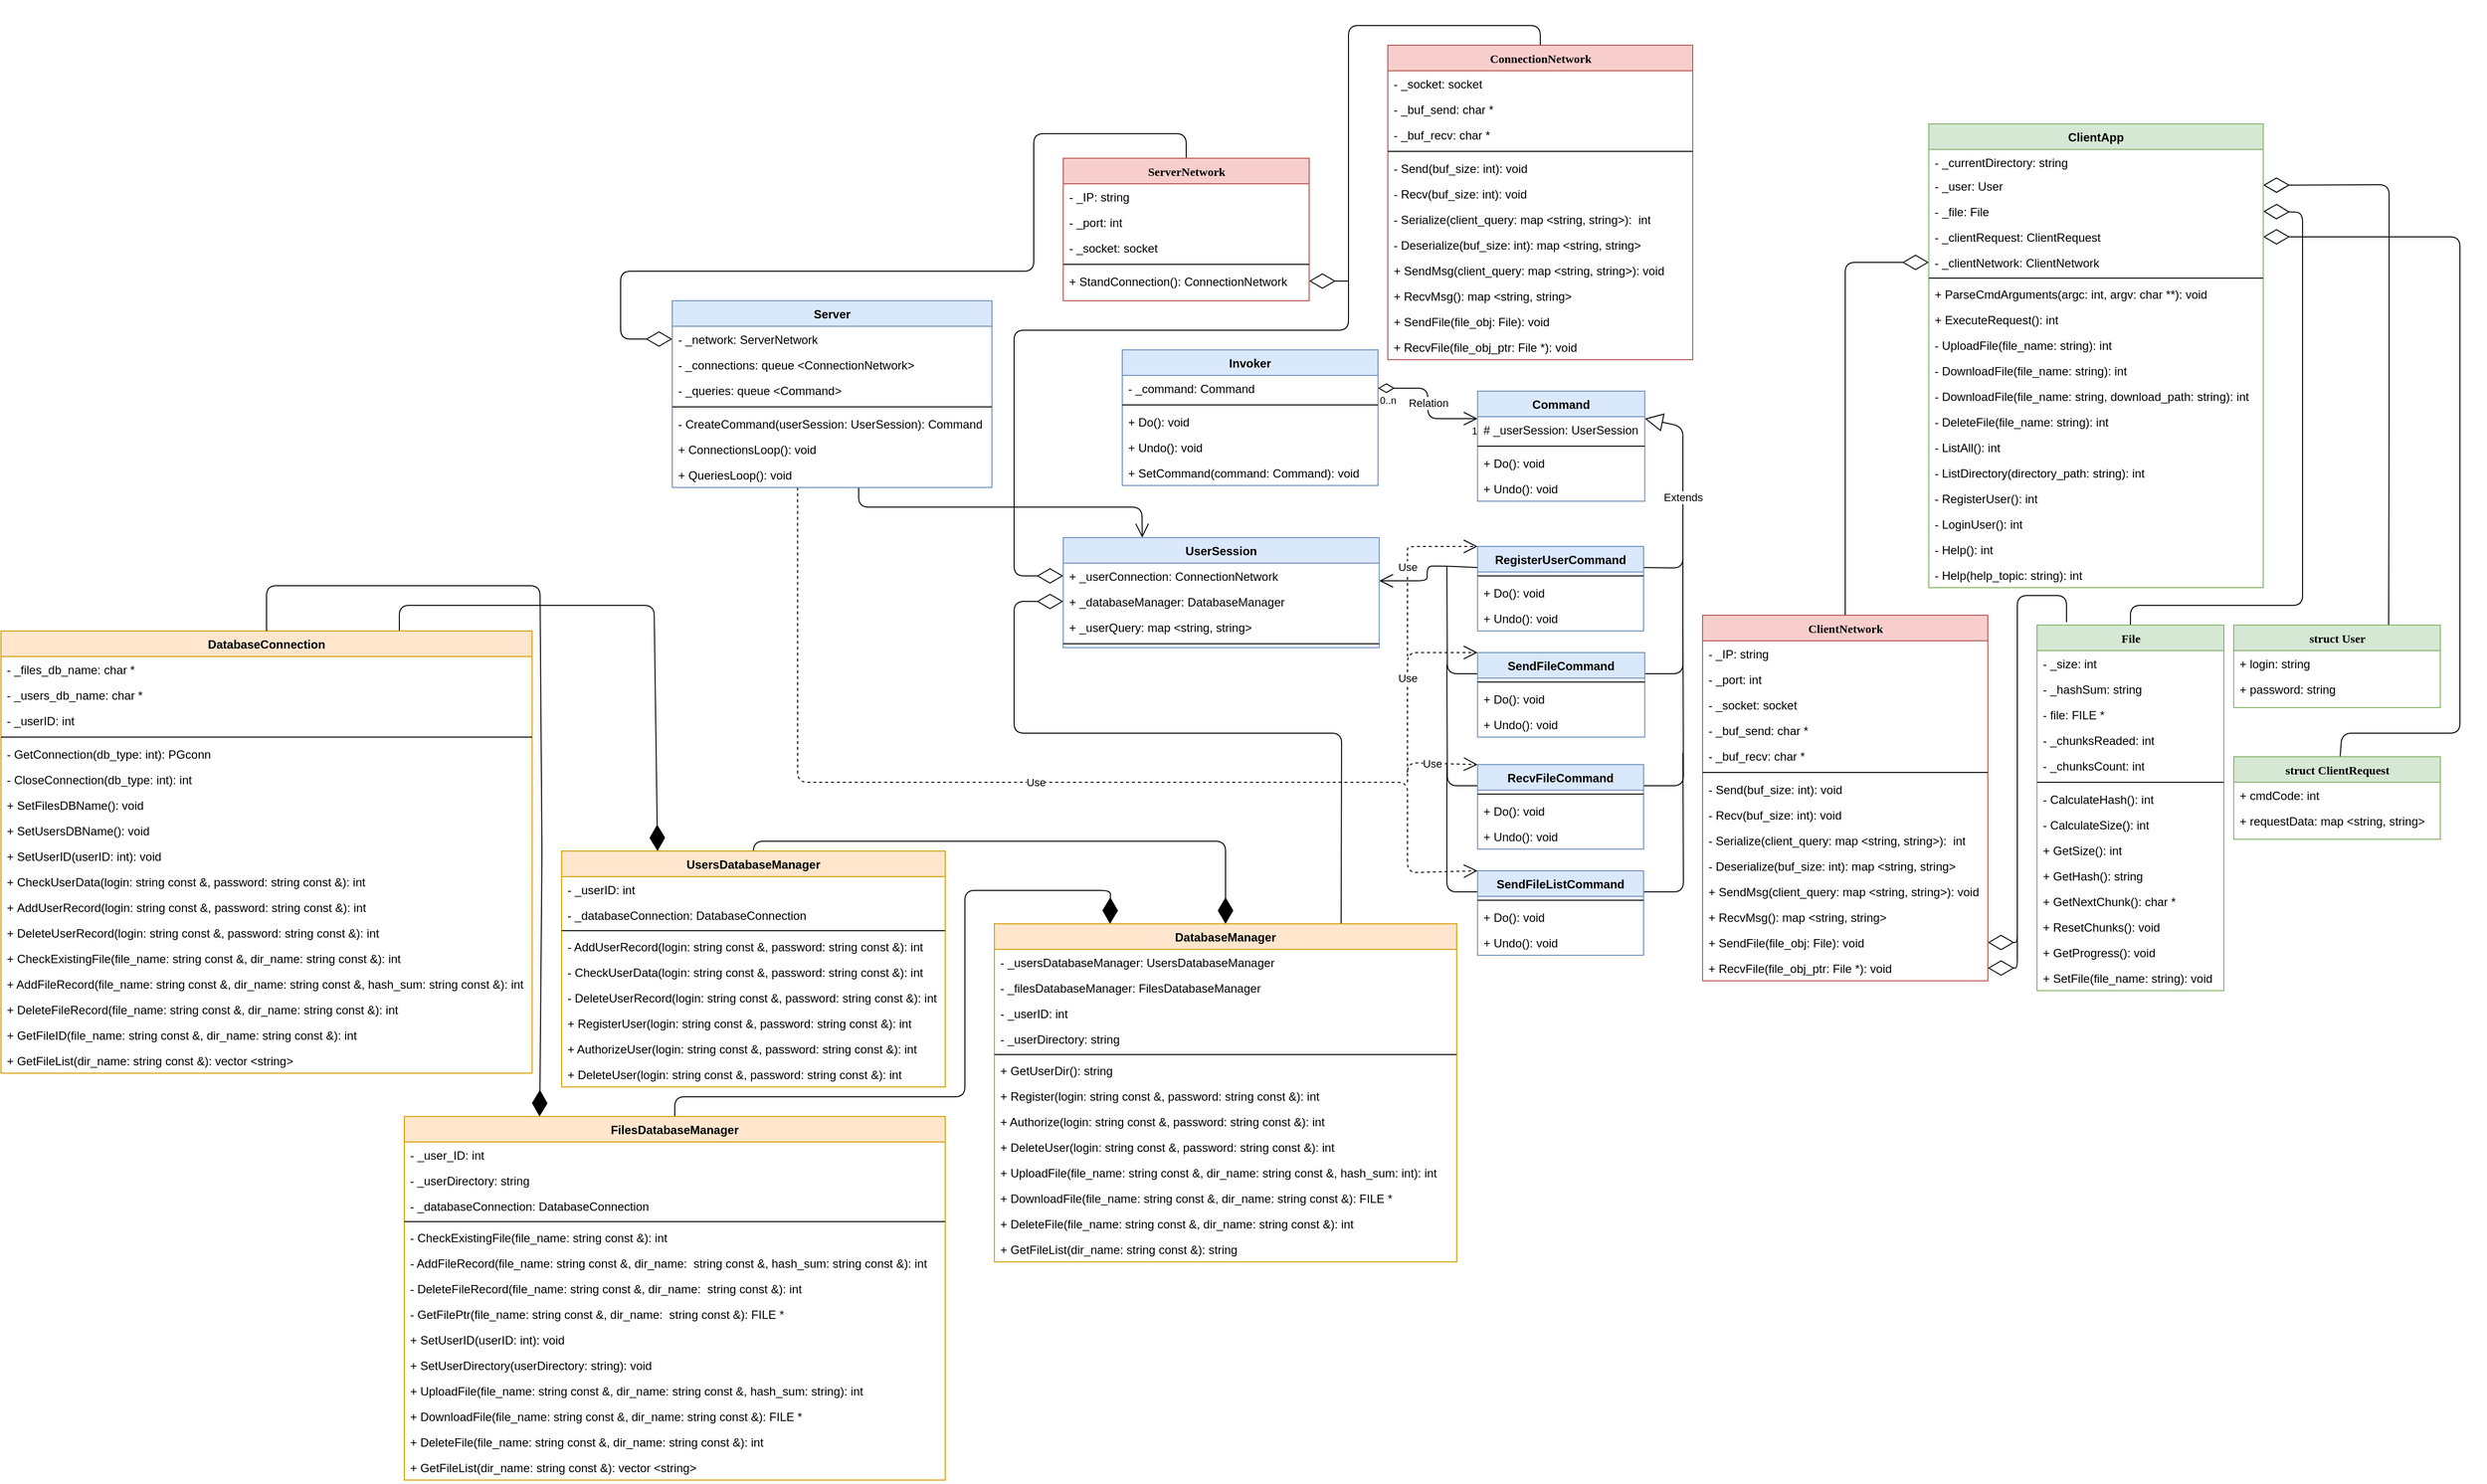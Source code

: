 <mxfile version="12.9.13" type="device"><diagram name="Page-1" id="9f46799a-70d6-7492-0946-bef42562c5a5"><mxGraphModel dx="4288" dy="2304" grid="1" gridSize="10" guides="1" tooltips="1" connect="1" arrows="1" fold="1" page="1" pageScale="1" pageWidth="1100" pageHeight="850" background="#ffffff" math="0" shadow="0"><root><mxCell id="0"/><mxCell id="1" parent="0"/><mxCell id="2sV6daY1KZGA7jN4HU9z-38" value="" style="endArrow=diamondThin;endFill=0;endSize=24;html=1;entryX=1;entryY=0.5;entryDx=0;entryDy=0;exitX=0.5;exitY=0;exitDx=0;exitDy=0;" parent="1" source="78961159f06e98e8-108" target="2sV6daY1KZGA7jN4HU9z-2" edge="1"><mxGeometry width="160" relative="1" as="geometry"><mxPoint x="-965" y="-1000" as="sourcePoint"/><mxPoint x="-535" y="-1460" as="targetPoint"/><Array as="points"><mxPoint x="-1015" y="-1020"/><mxPoint x="-840" y="-1020"/><mxPoint x="-840" y="-1420"/></Array></mxGeometry></mxCell><mxCell id="2sV6daY1KZGA7jN4HU9z-50" value="" style="endArrow=diamondThin;endFill=0;endSize=24;html=1;entryX=0;entryY=0.5;entryDx=0;entryDy=0;exitX=0.5;exitY=0;exitDx=0;exitDy=0;" parent="1" source="78961159f06e98e8-17" target="2sV6daY1KZGA7jN4HU9z-48" edge="1"><mxGeometry width="160" relative="1" as="geometry"><mxPoint x="-1420" y="-1413" as="sourcePoint"/><mxPoint x="-1385" y="-1470" as="targetPoint"/><Array as="points"><mxPoint x="-1305" y="-1369"/></Array></mxGeometry></mxCell><mxCell id="2sV6daY1KZGA7jN4HU9z-110" value="" style="endArrow=diamondThin;endFill=1;endSize=24;html=1;entryX=0.25;entryY=0;entryDx=0;entryDy=0;exitX=0.5;exitY=0;exitDx=0;exitDy=0;" parent="1" source="2sV6daY1KZGA7jN4HU9z-99" target="2sV6daY1KZGA7jN4HU9z-54" edge="1"><mxGeometry width="160" relative="1" as="geometry"><mxPoint x="-2200" y="-520" as="sourcePoint"/><mxPoint x="-2030" y="-610" as="targetPoint"/><Array as="points"><mxPoint x="-2495" y="-520"/><mxPoint x="-2200" y="-520"/><mxPoint x="-2200" y="-730"/><mxPoint x="-2052" y="-730"/></Array></mxGeometry></mxCell><mxCell id="2sV6daY1KZGA7jN4HU9z-112" value="" style="endArrow=diamondThin;endFill=1;endSize=24;html=1;entryX=0.5;entryY=0;entryDx=0;entryDy=0;" parent="1" target="2sV6daY1KZGA7jN4HU9z-54" edge="1"><mxGeometry width="160" relative="1" as="geometry"><mxPoint x="-2415" y="-750" as="sourcePoint"/><mxPoint x="-1870" y="-720" as="targetPoint"/><Array as="points"><mxPoint x="-2415" y="-780"/><mxPoint x="-1935" y="-780"/></Array></mxGeometry></mxCell><mxCell id="2sV6daY1KZGA7jN4HU9z-176" value="Relation" style="endArrow=open;html=1;endSize=12;startArrow=diamondThin;startSize=14;startFill=0;edgeStyle=orthogonalEdgeStyle;entryX=0;entryY=0.25;entryDx=0;entryDy=0;exitX=1;exitY=0.5;exitDx=0;exitDy=0;" parent="1" source="2sV6daY1KZGA7jN4HU9z-160" target="2sV6daY1KZGA7jN4HU9z-163" edge="1"><mxGeometry relative="1" as="geometry"><mxPoint x="-1698.75" y="-1240" as="sourcePoint"/><mxPoint x="-1568.75" y="-1070" as="targetPoint"/></mxGeometry></mxCell><mxCell id="2sV6daY1KZGA7jN4HU9z-177" value="0..n" style="resizable=0;html=1;align=left;verticalAlign=top;labelBackgroundColor=#ffffff;fontSize=10;" parent="2sV6daY1KZGA7jN4HU9z-176" connectable="0" vertex="1"><mxGeometry x="-1" relative="1" as="geometry"/></mxCell><mxCell id="2sV6daY1KZGA7jN4HU9z-178" value="1" style="resizable=0;html=1;align=right;verticalAlign=top;labelBackgroundColor=#ffffff;fontSize=10;" parent="2sV6daY1KZGA7jN4HU9z-176" connectable="0" vertex="1"><mxGeometry x="1" relative="1" as="geometry"/></mxCell><mxCell id="2sV6daY1KZGA7jN4HU9z-179" value="Extends" style="endArrow=block;endSize=16;endFill=0;html=1;exitX=1;exitY=0.25;exitDx=0;exitDy=0;entryX=1;entryY=0.25;entryDx=0;entryDy=0;" parent="1" source="2sV6daY1KZGA7jN4HU9z-167" target="2sV6daY1KZGA7jN4HU9z-163" edge="1"><mxGeometry width="160" relative="1" as="geometry"><mxPoint x="-1198.75" y="-350" as="sourcePoint"/><mxPoint x="-1478.75" y="-1170" as="targetPoint"/><Array as="points"><mxPoint x="-1470" y="-1058"/><mxPoint x="-1470" y="-1202"/></Array></mxGeometry></mxCell><mxCell id="2sV6daY1KZGA7jN4HU9z-180" value="" style="endArrow=open;endFill=1;endSize=12;html=1;exitX=0;exitY=0.25;exitDx=0;exitDy=0;entryX=1;entryY=0.5;entryDx=0;entryDy=0;" parent="1" source="2sV6daY1KZGA7jN4HU9z-167" edge="1"><mxGeometry width="160" relative="1" as="geometry"><mxPoint x="-1699.23" y="-978.834" as="sourcePoint"/><mxPoint x="-1778.75" y="-1045" as="targetPoint"/><Array as="points"><mxPoint x="-1710" y="-1060"/><mxPoint x="-1730" y="-1060"/><mxPoint x="-1730" y="-1045"/></Array></mxGeometry></mxCell><mxCell id="2sV6daY1KZGA7jN4HU9z-181" value="" style="endArrow=open;endFill=1;endSize=12;html=1;entryX=0.25;entryY=0;entryDx=0;entryDy=0;exitX=0.583;exitY=1;exitDx=0;exitDy=0;exitPerimeter=0;" parent="1" source="aotsx8eHF-PjxW91J6iu-6" target="2sV6daY1KZGA7jN4HU9z-171" edge="1"><mxGeometry width="160" relative="1" as="geometry"><mxPoint x="-2308" y="-1136" as="sourcePoint"/><mxPoint x="-1678.75" y="-930" as="targetPoint"/><Array as="points"><mxPoint x="-2308" y="-1120"/><mxPoint x="-2020" y="-1120"/></Array></mxGeometry></mxCell><mxCell id="2sV6daY1KZGA7jN4HU9z-183" value="Use" style="endArrow=open;endSize=12;dashed=1;html=1;entryX=0;entryY=0;entryDx=0;entryDy=0;exitX=0.392;exitY=1.001;exitDx=0;exitDy=0;exitPerimeter=0;" parent="1" source="aotsx8eHF-PjxW91J6iu-6" target="2sV6daY1KZGA7jN4HU9z-268" edge="1"><mxGeometry width="160" relative="1" as="geometry"><mxPoint x="-2370" y="-1000" as="sourcePoint"/><mxPoint x="-1898.75" y="-740" as="targetPoint"/><Array as="points"><mxPoint x="-2370" y="-840"/><mxPoint x="-1750" y="-840"/><mxPoint x="-1750" y="-748"/></Array></mxGeometry></mxCell><mxCell id="2sV6daY1KZGA7jN4HU9z-263" value="&lt;span style=&quot;font-family: monospace ; font-size: 0px&quot;&gt;%3CmxGraphModel%3E%3Croot%3E%3CmxCell%20id%3D%220%22%2F%3E%3CmxCell%20id%3D%221%22%20parent%3D%220%22%2F%3E%3CmxCell%20id%3D%222%22%20value%3D%22SendFileCommand%22%20style%3D%22swimlane%3BfontStyle%3D1%3Balign%3Dcenter%3BverticalAlign%3Dtop%3BchildLayout%3DstackLayout%3Bhorizontal%3D1%3BstartSize%3D26%3BhorizontalStack%3D0%3BresizeParent%3D1%3BresizeParentMax%3D0%3BresizeLast%3D0%3Bcollapsible%3D1%3BmarginBottom%3D0%3B%22%20vertex%3D%221%22%20parent%3D%221%22%3E%3CmxGeometry%20x%3D%22-68.75%22%20y%3D%22300%22%20width%3D%22160%22%20height%3D%2286%22%20as%3D%22geometry%22%2F%3E%3C%2FmxCell%3E%3CmxCell%20id%3D%223%22%20value%3D%22%22%20style%3D%22line%3BstrokeWidth%3D1%3BfillColor%3Dnone%3Balign%3Dleft%3BverticalAlign%3Dmiddle%3BspacingTop%3D-1%3BspacingLeft%3D3%3BspacingRight%3D3%3Brotatable%3D0%3BlabelPosition%3Dright%3Bpoints%3D%5B%5D%3BportConstraint%3Deastwest%3B%22%20vertex%3D%221%22%20parent%3D%222%22%3E%3CmxGeometry%20y%3D%2226%22%20width%3D%22160%22%20height%3D%228%22%20as%3D%22geometry%22%2F%3E%3C%2FmxCell%3E%3CmxCell%20id%3D%224%22%20value%3D%22%2B%20Do()%3A%20void%22%20style%3D%22text%3BstrokeColor%3Dnone%3BfillColor%3Dnone%3Balign%3Dleft%3BverticalAlign%3Dtop%3BspacingLeft%3D4%3BspacingRight%3D4%3Boverflow%3Dhidden%3Brotatable%3D0%3Bpoints%3D%5B%5B0%2C0.5%5D%2C%5B1%2C0.5%5D%5D%3BportConstraint%3Deastwest%3B%22%20vertex%3D%221%22%20parent%3D%222%22%3E%3CmxGeometry%20y%3D%2234%22%20width%3D%22160%22%20height%3D%2226%22%20as%3D%22geometry%22%2F%3E%3C%2FmxCell%3E%3CmxCell%20id%3D%225%22%20value%3D%22%2B%20Undo()%3A%20void%22%20style%3D%22text%3BstrokeColor%3Dnone%3BfillColor%3Dnone%3Balign%3Dleft%3BverticalAlign%3Dtop%3BspacingLeft%3D4%3BspacingRight%3D4%3Boverflow%3Dhidden%3Brotatable%3D0%3Bpoints%3D%5B%5B0%2C0.5%5D%2C%5B1%2C0.5%5D%5D%3BportConstraint%3Deastwest%3B%22%20vertex%3D%221%22%20parent%3D%222%22%3E%3CmxGeometry%20y%3D%2260%22%20width%3D%22160%22%20height%3D%2226%22%20as%3D%22geometry%22%2F%3E%3C%2FmxCell%3E%3C%2Froot%3E%3C%2FmxGraphModel%3E&lt;/span&gt;" style="text;html=1;align=center;verticalAlign=middle;resizable=0;points=[];autosize=1;" parent="1" vertex="1"><mxGeometry x="-1599" y="-829" width="20" height="20" as="geometry"/></mxCell><mxCell id="2sV6daY1KZGA7jN4HU9z-279" value="" style="endArrow=none;html=1;edgeStyle=orthogonalEdgeStyle;exitX=1;exitY=0.25;exitDx=0;exitDy=0;" parent="1" source="2sV6daY1KZGA7jN4HU9z-212" edge="1"><mxGeometry relative="1" as="geometry"><mxPoint x="-1480" y="-942" as="sourcePoint"/><mxPoint x="-1470" y="-1070" as="targetPoint"/><Array as="points"><mxPoint x="-1470" y="-950"/></Array></mxGeometry></mxCell><mxCell id="2sV6daY1KZGA7jN4HU9z-282" value="" style="endArrow=none;html=1;edgeStyle=orthogonalEdgeStyle;exitX=1;exitY=0.25;exitDx=0;exitDy=0;" parent="1" source="2sV6daY1KZGA7jN4HU9z-264" edge="1"><mxGeometry relative="1" as="geometry"><mxPoint x="-1490" y="-840.5" as="sourcePoint"/><mxPoint x="-1470" y="-1000" as="targetPoint"/></mxGeometry></mxCell><mxCell id="2sV6daY1KZGA7jN4HU9z-283" value="" style="endArrow=none;html=1;edgeStyle=orthogonalEdgeStyle;exitX=1;exitY=0.25;exitDx=0;exitDy=0;" parent="1" source="2sV6daY1KZGA7jN4HU9z-268" edge="1"><mxGeometry relative="1" as="geometry"><mxPoint x="-1500" y="-730.5" as="sourcePoint"/><mxPoint x="-1470" y="-870" as="targetPoint"/></mxGeometry></mxCell><mxCell id="2sV6daY1KZGA7jN4HU9z-285" value="" style="endArrow=none;html=1;edgeStyle=orthogonalEdgeStyle;exitX=0;exitY=0.25;exitDx=0;exitDy=0;" parent="1" source="2sV6daY1KZGA7jN4HU9z-212" edge="1"><mxGeometry relative="1" as="geometry"><mxPoint x="-1840" y="-990" as="sourcePoint"/><mxPoint x="-1710" y="-1060" as="targetPoint"/></mxGeometry></mxCell><mxCell id="2sV6daY1KZGA7jN4HU9z-288" value="" style="endArrow=none;html=1;edgeStyle=orthogonalEdgeStyle;exitX=0;exitY=0.25;exitDx=0;exitDy=0;" parent="1" source="2sV6daY1KZGA7jN4HU9z-264" edge="1"><mxGeometry relative="1" as="geometry"><mxPoint x="-1678.75" y="-840.5" as="sourcePoint"/><mxPoint x="-1710" y="-960" as="targetPoint"/></mxGeometry></mxCell><mxCell id="2sV6daY1KZGA7jN4HU9z-291" value="" style="endArrow=none;html=1;edgeStyle=orthogonalEdgeStyle;exitX=0;exitY=0.25;exitDx=0;exitDy=0;" parent="1" source="2sV6daY1KZGA7jN4HU9z-268" edge="1"><mxGeometry relative="1" as="geometry"><mxPoint x="-1688.75" y="-720.02" as="sourcePoint"/><mxPoint x="-1710" y="-860" as="targetPoint"/><Array as="points"><mxPoint x="-1710" y="-728"/></Array></mxGeometry></mxCell><mxCell id="2sV6daY1KZGA7jN4HU9z-292" value="Use" style="endArrow=open;endSize=12;dashed=1;html=1;entryX=0;entryY=0;entryDx=0;entryDy=0;" parent="1" target="2sV6daY1KZGA7jN4HU9z-264" edge="1"><mxGeometry width="160" relative="1" as="geometry"><mxPoint x="-1750" y="-840" as="sourcePoint"/><mxPoint x="-1790" y="-809" as="targetPoint"/><Array as="points"><mxPoint x="-1750" y="-860"/></Array></mxGeometry></mxCell><mxCell id="2sV6daY1KZGA7jN4HU9z-293" value="Use" style="endArrow=open;endSize=12;dashed=1;html=1;entryX=0;entryY=0;entryDx=0;entryDy=0;" parent="1" target="2sV6daY1KZGA7jN4HU9z-212" edge="1"><mxGeometry width="160" relative="1" as="geometry"><mxPoint x="-1750" y="-850" as="sourcePoint"/><mxPoint x="-1670" y="-900" as="targetPoint"/><Array as="points"><mxPoint x="-1750" y="-972"/></Array></mxGeometry></mxCell><mxCell id="2sV6daY1KZGA7jN4HU9z-294" value="Use" style="endArrow=open;endSize=12;dashed=1;html=1;entryX=0;entryY=0;entryDx=0;entryDy=0;" parent="1" edge="1"><mxGeometry width="160" relative="1" as="geometry"><mxPoint x="-1750" y="-968" as="sourcePoint"/><mxPoint x="-1678.75" y="-1080" as="targetPoint"/><Array as="points"><mxPoint x="-1750" y="-1070"/><mxPoint x="-1750" y="-1080"/><mxPoint x="-1700" y="-1080"/></Array></mxGeometry></mxCell><mxCell id="2sV6daY1KZGA7jN4HU9z-302" value="" style="endArrow=diamondThin;endFill=0;endSize=24;html=1;entryX=0;entryY=0.5;entryDx=0;entryDy=0;exitX=0.5;exitY=0;exitDx=0;exitDy=0;" parent="1" source="2sV6daY1KZGA7jN4HU9z-114" target="2sV6daY1KZGA7jN4HU9z-156" edge="1"><mxGeometry width="160" relative="1" as="geometry"><mxPoint x="-2090" y="-1500" as="sourcePoint"/><mxPoint x="-2320" y="-1253.43" as="targetPoint"/><Array as="points"><mxPoint x="-1975" y="-1500"/><mxPoint x="-2100" y="-1500"/><mxPoint x="-2130" y="-1500"/><mxPoint x="-2130" y="-1360"/><mxPoint x="-2255" y="-1360"/><mxPoint x="-2550" y="-1360"/><mxPoint x="-2550" y="-1291"/></Array></mxGeometry></mxCell><mxCell id="2sV6daY1KZGA7jN4HU9z-303" value="" style="endArrow=diamondThin;endFill=0;endSize=24;html=1;entryX=0;entryY=0.5;entryDx=0;entryDy=0;exitX=0.5;exitY=0;exitDx=0;exitDy=0;" parent="1" source="2sV6daY1KZGA7jN4HU9z-126" target="2sV6daY1KZGA7jN4HU9z-255" edge="1"><mxGeometry width="160" relative="1" as="geometry"><mxPoint x="-1640" y="-1540" as="sourcePoint"/><mxPoint x="-2070" y="-1262.5" as="targetPoint"/><Array as="points"><mxPoint x="-1615" y="-1610"/><mxPoint x="-1810" y="-1610"/><mxPoint x="-1810" y="-1300"/><mxPoint x="-2150" y="-1300"/><mxPoint x="-2150" y="-1050"/></Array></mxGeometry></mxCell><mxCell id="2sV6daY1KZGA7jN4HU9z-304" value="" style="endArrow=diamondThin;endFill=0;endSize=24;html=1;entryX=1;entryY=0.5;entryDx=0;entryDy=0;" parent="1" target="2sV6daY1KZGA7jN4HU9z-120" edge="1"><mxGeometry width="160" relative="1" as="geometry"><mxPoint x="-1810" y="-1350" as="sourcePoint"/><mxPoint x="-1860" y="-1320" as="targetPoint"/><Array as="points"/></mxGeometry></mxCell><mxCell id="2sV6daY1KZGA7jN4HU9z-306" value="" style="endArrow=diamondThin;endFill=0;endSize=24;html=1;entryX=0;entryY=0.5;entryDx=0;entryDy=0;exitX=0.75;exitY=0;exitDx=0;exitDy=0;" parent="1" source="2sV6daY1KZGA7jN4HU9z-54" target="2sV6daY1KZGA7jN4HU9z-305" edge="1"><mxGeometry width="160" relative="1" as="geometry"><mxPoint x="-1900" y="-690" as="sourcePoint"/><mxPoint x="-2120" y="-1000" as="targetPoint"/><Array as="points"><mxPoint x="-1817" y="-890"/><mxPoint x="-1900" y="-890"/><mxPoint x="-2150" y="-890"/><mxPoint x="-2150" y="-1024"/></Array></mxGeometry></mxCell><mxCell id="RQ9BTX-sx1l9kRDEvKUD-15" value="" style="endArrow=diamondThin;endFill=0;endSize=24;html=1;exitX=0.75;exitY=0;exitDx=0;exitDy=0;" parent="1" source="RQ9BTX-sx1l9kRDEvKUD-3" target="P-KAohICmjkEhbukeobM-19" edge="1"><mxGeometry width="160" relative="1" as="geometry"><mxPoint x="-1050" y="-923.0" as="sourcePoint"/><mxPoint x="-860" y="-1375" as="targetPoint"/><Array as="points"><mxPoint x="-752" y="-1210"/><mxPoint x="-752" y="-1448"/></Array></mxGeometry></mxCell><mxCell id="RQ9BTX-sx1l9kRDEvKUD-17" value="" style="endArrow=diamondThin;endFill=0;endSize=24;html=1;entryX=1;entryY=0.5;entryDx=0;entryDy=0;" parent="1" source="RQ9BTX-sx1l9kRDEvKUD-12" target="RQ9BTX-sx1l9kRDEvKUD-1" edge="1"><mxGeometry width="160" relative="1" as="geometry"><mxPoint x="-720" y="-850" as="sourcePoint"/><mxPoint x="-885" y="-1379.429" as="targetPoint"/><Array as="points"><mxPoint x="-800" y="-890"/><mxPoint x="-680" y="-890"/><mxPoint x="-680" y="-950"/><mxPoint x="-680" y="-1395"/></Array></mxGeometry></mxCell><mxCell id="bF6lVQk1UfJd4mgnjcg4-1" value="" style="endArrow=diamondThin;endFill=0;endSize=24;html=1;entryX=1;entryY=0.5;entryDx=0;entryDy=0;" parent="1" target="P-KAohICmjkEhbukeobM-6" edge="1"><mxGeometry width="160" relative="1" as="geometry"><mxPoint x="-1080" y="-1003" as="sourcePoint"/><mxPoint x="-1190" y="-570" as="targetPoint"/><Array as="points"><mxPoint x="-1080" y="-1030"/><mxPoint x="-1130" y="-1030"/><mxPoint x="-1130" y="-677"/></Array></mxGeometry></mxCell><mxCell id="bF6lVQk1UfJd4mgnjcg4-11" value="" style="endArrow=diamondThin;endFill=0;endSize=24;html=1;entryX=1;entryY=0.5;entryDx=0;entryDy=0;" parent="1" target="P-KAohICmjkEhbukeobM-7" edge="1"><mxGeometry width="160" relative="1" as="geometry"><mxPoint x="-1130" y="-820" as="sourcePoint"/><mxPoint x="-980" y="-660" as="targetPoint"/><Array as="points"><mxPoint x="-1130" y="-710"/><mxPoint x="-1130" y="-651"/></Array></mxGeometry></mxCell><mxCell id="2sV6daY1KZGA7jN4HU9z-114" value="ServerNetwork" style="swimlane;html=1;fontStyle=1;align=center;verticalAlign=top;childLayout=stackLayout;horizontal=1;startSize=26;horizontalStack=0;resizeParent=1;resizeLast=0;collapsible=1;marginBottom=0;swimlaneFillColor=#ffffff;rounded=0;shadow=0;comic=0;labelBackgroundColor=none;strokeWidth=1;fillColor=#f8cecc;fontFamily=Verdana;fontSize=12;strokeColor=#b85450;" parent="1" vertex="1"><mxGeometry x="-2100" y="-1475" width="250" height="145" as="geometry"/></mxCell><mxCell id="2sV6daY1KZGA7jN4HU9z-115" value="- _IP: string" style="text;html=1;strokeColor=none;fillColor=none;align=left;verticalAlign=top;spacingLeft=4;spacingRight=4;whiteSpace=wrap;overflow=hidden;rotatable=0;points=[[0,0.5],[1,0.5]];portConstraint=eastwest;" parent="2sV6daY1KZGA7jN4HU9z-114" vertex="1"><mxGeometry y="26" width="250" height="26" as="geometry"/></mxCell><mxCell id="2sV6daY1KZGA7jN4HU9z-116" value="- _port: int" style="text;html=1;strokeColor=none;fillColor=none;align=left;verticalAlign=top;spacingLeft=4;spacingRight=4;whiteSpace=wrap;overflow=hidden;rotatable=0;points=[[0,0.5],[1,0.5]];portConstraint=eastwest;" parent="2sV6daY1KZGA7jN4HU9z-114" vertex="1"><mxGeometry y="52" width="250" height="26" as="geometry"/></mxCell><mxCell id="2sV6daY1KZGA7jN4HU9z-117" value="- _socket: socket" style="text;html=1;strokeColor=none;fillColor=none;align=left;verticalAlign=top;spacingLeft=4;spacingRight=4;whiteSpace=wrap;overflow=hidden;rotatable=0;points=[[0,0.5],[1,0.5]];portConstraint=eastwest;" parent="2sV6daY1KZGA7jN4HU9z-114" vertex="1"><mxGeometry y="78" width="250" height="26" as="geometry"/></mxCell><mxCell id="2sV6daY1KZGA7jN4HU9z-119" value="" style="line;html=1;strokeWidth=1;fillColor=none;align=left;verticalAlign=middle;spacingTop=-1;spacingLeft=3;spacingRight=3;rotatable=0;labelPosition=right;points=[];portConstraint=eastwest;" parent="2sV6daY1KZGA7jN4HU9z-114" vertex="1"><mxGeometry y="104" width="250" height="8" as="geometry"/></mxCell><mxCell id="2sV6daY1KZGA7jN4HU9z-120" value="+ StandConnection(): ConnectionNetwork" style="text;html=1;strokeColor=none;fillColor=none;align=left;verticalAlign=top;spacingLeft=4;spacingRight=4;whiteSpace=wrap;overflow=hidden;rotatable=0;points=[[0,0.5],[1,0.5]];portConstraint=eastwest;" parent="2sV6daY1KZGA7jN4HU9z-114" vertex="1"><mxGeometry y="112" width="250" height="26" as="geometry"/></mxCell><mxCell id="2sV6daY1KZGA7jN4HU9z-159" value="Invoker" style="swimlane;fontStyle=1;align=center;verticalAlign=top;childLayout=stackLayout;horizontal=1;startSize=26;horizontalStack=0;resizeParent=1;resizeParentMax=0;resizeLast=0;collapsible=1;marginBottom=0;fillColor=#dae8fc;strokeColor=#6c8ebf;" parent="1" vertex="1"><mxGeometry x="-2040" y="-1280" width="260" height="138" as="geometry"/></mxCell><mxCell id="2sV6daY1KZGA7jN4HU9z-160" value="- _command: Command" style="text;strokeColor=none;fillColor=none;align=left;verticalAlign=top;spacingLeft=4;spacingRight=4;overflow=hidden;rotatable=0;points=[[0,0.5],[1,0.5]];portConstraint=eastwest;" parent="2sV6daY1KZGA7jN4HU9z-159" vertex="1"><mxGeometry y="26" width="260" height="26" as="geometry"/></mxCell><mxCell id="2sV6daY1KZGA7jN4HU9z-161" value="" style="line;strokeWidth=1;fillColor=none;align=left;verticalAlign=middle;spacingTop=-1;spacingLeft=3;spacingRight=3;rotatable=0;labelPosition=right;points=[];portConstraint=eastwest;" parent="2sV6daY1KZGA7jN4HU9z-159" vertex="1"><mxGeometry y="52" width="260" height="8" as="geometry"/></mxCell><mxCell id="2sV6daY1KZGA7jN4HU9z-197" value="+ Do(): void" style="text;strokeColor=none;fillColor=none;align=left;verticalAlign=top;spacingLeft=4;spacingRight=4;overflow=hidden;rotatable=0;points=[[0,0.5],[1,0.5]];portConstraint=eastwest;" parent="2sV6daY1KZGA7jN4HU9z-159" vertex="1"><mxGeometry y="60" width="260" height="26" as="geometry"/></mxCell><mxCell id="2sV6daY1KZGA7jN4HU9z-196" value="+ Undo(): void" style="text;strokeColor=none;fillColor=none;align=left;verticalAlign=top;spacingLeft=4;spacingRight=4;overflow=hidden;rotatable=0;points=[[0,0.5],[1,0.5]];portConstraint=eastwest;" parent="2sV6daY1KZGA7jN4HU9z-159" vertex="1"><mxGeometry y="86" width="260" height="26" as="geometry"/></mxCell><mxCell id="2sV6daY1KZGA7jN4HU9z-198" value="+ SetCommand(command: Command): void" style="text;strokeColor=none;fillColor=none;align=left;verticalAlign=top;spacingLeft=4;spacingRight=4;overflow=hidden;rotatable=0;points=[[0,0.5],[1,0.5]];portConstraint=eastwest;" parent="2sV6daY1KZGA7jN4HU9z-159" vertex="1"><mxGeometry y="112" width="260" height="26" as="geometry"/></mxCell><mxCell id="2sV6daY1KZGA7jN4HU9z-163" value="Command" style="swimlane;fontStyle=1;align=center;verticalAlign=top;childLayout=stackLayout;horizontal=1;startSize=26;horizontalStack=0;resizeParent=1;resizeParentMax=0;resizeLast=0;collapsible=1;marginBottom=0;fillColor=#dae8fc;strokeColor=#6c8ebf;" parent="1" vertex="1"><mxGeometry x="-1678.75" y="-1238" width="170" height="112" as="geometry"/></mxCell><mxCell id="2sV6daY1KZGA7jN4HU9z-240" value="# _userSession: UserSession" style="text;strokeColor=none;fillColor=none;align=left;verticalAlign=top;spacingLeft=4;spacingRight=4;overflow=hidden;rotatable=0;points=[[0,0.5],[1,0.5]];portConstraint=eastwest;" parent="2sV6daY1KZGA7jN4HU9z-163" vertex="1"><mxGeometry y="26" width="170" height="26" as="geometry"/></mxCell><mxCell id="2sV6daY1KZGA7jN4HU9z-165" value="" style="line;strokeWidth=1;fillColor=none;align=left;verticalAlign=middle;spacingTop=-1;spacingLeft=3;spacingRight=3;rotatable=0;labelPosition=right;points=[];portConstraint=eastwest;" parent="2sV6daY1KZGA7jN4HU9z-163" vertex="1"><mxGeometry y="52" width="170" height="8" as="geometry"/></mxCell><mxCell id="2sV6daY1KZGA7jN4HU9z-166" value="+ Do(): void" style="text;strokeColor=none;fillColor=none;align=left;verticalAlign=top;spacingLeft=4;spacingRight=4;overflow=hidden;rotatable=0;points=[[0,0.5],[1,0.5]];portConstraint=eastwest;" parent="2sV6daY1KZGA7jN4HU9z-163" vertex="1"><mxGeometry y="60" width="170" height="26" as="geometry"/></mxCell><mxCell id="2sV6daY1KZGA7jN4HU9z-199" value="+ Undo(): void" style="text;strokeColor=none;fillColor=none;align=left;verticalAlign=top;spacingLeft=4;spacingRight=4;overflow=hidden;rotatable=0;points=[[0,0.5],[1,0.5]];portConstraint=eastwest;" parent="2sV6daY1KZGA7jN4HU9z-163" vertex="1"><mxGeometry y="86" width="170" height="26" as="geometry"/></mxCell><mxCell id="2sV6daY1KZGA7jN4HU9z-167" value="RegisterUserCommand" style="swimlane;fontStyle=1;align=center;verticalAlign=top;childLayout=stackLayout;horizontal=1;startSize=26;horizontalStack=0;resizeParent=1;resizeParentMax=0;resizeLast=0;collapsible=1;marginBottom=0;fillColor=#dae8fc;strokeColor=#6c8ebf;" parent="1" vertex="1"><mxGeometry x="-1678.75" y="-1080" width="168.75" height="86" as="geometry"/></mxCell><mxCell id="2sV6daY1KZGA7jN4HU9z-169" value="" style="line;strokeWidth=1;fillColor=none;align=left;verticalAlign=middle;spacingTop=-1;spacingLeft=3;spacingRight=3;rotatable=0;labelPosition=right;points=[];portConstraint=eastwest;" parent="2sV6daY1KZGA7jN4HU9z-167" vertex="1"><mxGeometry y="26" width="168.75" height="8" as="geometry"/></mxCell><mxCell id="2sV6daY1KZGA7jN4HU9z-170" value="+ Do(): void" style="text;strokeColor=none;fillColor=none;align=left;verticalAlign=top;spacingLeft=4;spacingRight=4;overflow=hidden;rotatable=0;points=[[0,0.5],[1,0.5]];portConstraint=eastwest;" parent="2sV6daY1KZGA7jN4HU9z-167" vertex="1"><mxGeometry y="34" width="168.75" height="26" as="geometry"/></mxCell><mxCell id="2sV6daY1KZGA7jN4HU9z-258" value="+ Undo(): void" style="text;strokeColor=none;fillColor=none;align=left;verticalAlign=top;spacingLeft=4;spacingRight=4;overflow=hidden;rotatable=0;points=[[0,0.5],[1,0.5]];portConstraint=eastwest;" parent="2sV6daY1KZGA7jN4HU9z-167" vertex="1"><mxGeometry y="60" width="168.75" height="26" as="geometry"/></mxCell><mxCell id="2sV6daY1KZGA7jN4HU9z-171" value="UserSession" style="swimlane;fontStyle=1;align=center;verticalAlign=top;childLayout=stackLayout;horizontal=1;startSize=26;horizontalStack=0;resizeParent=1;resizeParentMax=0;resizeLast=0;collapsible=1;marginBottom=0;fillColor=#dae8fc;strokeColor=#6c8ebf;" parent="1" vertex="1"><mxGeometry x="-2100" y="-1089" width="321.25" height="112" as="geometry"/></mxCell><mxCell id="2sV6daY1KZGA7jN4HU9z-255" value="+ _userConnection: ConnectionNetwork" style="text;strokeColor=none;fillColor=none;align=left;verticalAlign=top;spacingLeft=4;spacingRight=4;overflow=hidden;rotatable=0;points=[[0,0.5],[1,0.5]];portConstraint=eastwest;" parent="2sV6daY1KZGA7jN4HU9z-171" vertex="1"><mxGeometry y="26" width="321.25" height="26" as="geometry"/></mxCell><mxCell id="2sV6daY1KZGA7jN4HU9z-305" value="+ _databaseManager: DatabaseManager" style="text;strokeColor=none;fillColor=none;align=left;verticalAlign=top;spacingLeft=4;spacingRight=4;overflow=hidden;rotatable=0;points=[[0,0.5],[1,0.5]];portConstraint=eastwest;" parent="2sV6daY1KZGA7jN4HU9z-171" vertex="1"><mxGeometry y="52" width="321.25" height="26" as="geometry"/></mxCell><mxCell id="2sV6daY1KZGA7jN4HU9z-278" value="+ _userQuery: map &lt;string, string&gt;" style="text;strokeColor=none;fillColor=none;align=left;verticalAlign=top;spacingLeft=4;spacingRight=4;overflow=hidden;rotatable=0;points=[[0,0.5],[1,0.5]];portConstraint=eastwest;" parent="2sV6daY1KZGA7jN4HU9z-171" vertex="1"><mxGeometry y="78" width="321.25" height="26" as="geometry"/></mxCell><mxCell id="2sV6daY1KZGA7jN4HU9z-173" value="" style="line;strokeWidth=1;fillColor=none;align=left;verticalAlign=middle;spacingTop=-1;spacingLeft=3;spacingRight=3;rotatable=0;labelPosition=right;points=[];portConstraint=eastwest;" parent="2sV6daY1KZGA7jN4HU9z-171" vertex="1"><mxGeometry y="104" width="321.25" height="8" as="geometry"/></mxCell><mxCell id="2sV6daY1KZGA7jN4HU9z-212" value="SendFileCommand" style="swimlane;fontStyle=1;align=center;verticalAlign=top;childLayout=stackLayout;horizontal=1;startSize=26;horizontalStack=0;resizeParent=1;resizeParentMax=0;resizeLast=0;collapsible=1;marginBottom=0;fillColor=#dae8fc;strokeColor=#6c8ebf;" parent="1" vertex="1"><mxGeometry x="-1678.75" y="-972" width="170" height="86" as="geometry"/></mxCell><mxCell id="2sV6daY1KZGA7jN4HU9z-214" value="" style="line;strokeWidth=1;fillColor=none;align=left;verticalAlign=middle;spacingTop=-1;spacingLeft=3;spacingRight=3;rotatable=0;labelPosition=right;points=[];portConstraint=eastwest;" parent="2sV6daY1KZGA7jN4HU9z-212" vertex="1"><mxGeometry y="26" width="170" height="8" as="geometry"/></mxCell><mxCell id="2sV6daY1KZGA7jN4HU9z-261" value="+ Do(): void" style="text;strokeColor=none;fillColor=none;align=left;verticalAlign=top;spacingLeft=4;spacingRight=4;overflow=hidden;rotatable=0;points=[[0,0.5],[1,0.5]];portConstraint=eastwest;" parent="2sV6daY1KZGA7jN4HU9z-212" vertex="1"><mxGeometry y="34" width="170" height="26" as="geometry"/></mxCell><mxCell id="2sV6daY1KZGA7jN4HU9z-262" value="+ Undo(): void" style="text;strokeColor=none;fillColor=none;align=left;verticalAlign=top;spacingLeft=4;spacingRight=4;overflow=hidden;rotatable=0;points=[[0,0.5],[1,0.5]];portConstraint=eastwest;" parent="2sV6daY1KZGA7jN4HU9z-212" vertex="1"><mxGeometry y="60" width="170" height="26" as="geometry"/></mxCell><mxCell id="2sV6daY1KZGA7jN4HU9z-264" value="RecvFileCommand" style="swimlane;fontStyle=1;align=center;verticalAlign=top;childLayout=stackLayout;horizontal=1;startSize=26;horizontalStack=0;resizeParent=1;resizeParentMax=0;resizeLast=0;collapsible=1;marginBottom=0;fillColor=#dae8fc;strokeColor=#6c8ebf;" parent="1" vertex="1"><mxGeometry x="-1678.75" y="-858" width="168.75" height="86" as="geometry"/></mxCell><mxCell id="2sV6daY1KZGA7jN4HU9z-265" value="" style="line;strokeWidth=1;fillColor=none;align=left;verticalAlign=middle;spacingTop=-1;spacingLeft=3;spacingRight=3;rotatable=0;labelPosition=right;points=[];portConstraint=eastwest;" parent="2sV6daY1KZGA7jN4HU9z-264" vertex="1"><mxGeometry y="26" width="168.75" height="8" as="geometry"/></mxCell><mxCell id="2sV6daY1KZGA7jN4HU9z-266" value="+ Do(): void" style="text;strokeColor=none;fillColor=none;align=left;verticalAlign=top;spacingLeft=4;spacingRight=4;overflow=hidden;rotatable=0;points=[[0,0.5],[1,0.5]];portConstraint=eastwest;" parent="2sV6daY1KZGA7jN4HU9z-264" vertex="1"><mxGeometry y="34" width="168.75" height="26" as="geometry"/></mxCell><mxCell id="2sV6daY1KZGA7jN4HU9z-267" value="+ Undo(): void" style="text;strokeColor=none;fillColor=none;align=left;verticalAlign=top;spacingLeft=4;spacingRight=4;overflow=hidden;rotatable=0;points=[[0,0.5],[1,0.5]];portConstraint=eastwest;" parent="2sV6daY1KZGA7jN4HU9z-264" vertex="1"><mxGeometry y="60" width="168.75" height="26" as="geometry"/></mxCell><mxCell id="2sV6daY1KZGA7jN4HU9z-268" value="SendFileListCommand" style="swimlane;fontStyle=1;align=center;verticalAlign=top;childLayout=stackLayout;horizontal=1;startSize=26;horizontalStack=0;resizeParent=1;resizeParentMax=0;resizeLast=0;collapsible=1;marginBottom=0;fillColor=#dae8fc;strokeColor=#6c8ebf;" parent="1" vertex="1"><mxGeometry x="-1678.75" y="-750" width="168.75" height="86" as="geometry"/></mxCell><mxCell id="2sV6daY1KZGA7jN4HU9z-269" value="" style="line;strokeWidth=1;fillColor=none;align=left;verticalAlign=middle;spacingTop=-1;spacingLeft=3;spacingRight=3;rotatable=0;labelPosition=right;points=[];portConstraint=eastwest;" parent="2sV6daY1KZGA7jN4HU9z-268" vertex="1"><mxGeometry y="26" width="168.75" height="8" as="geometry"/></mxCell><mxCell id="2sV6daY1KZGA7jN4HU9z-270" value="+ Do(): void" style="text;strokeColor=none;fillColor=none;align=left;verticalAlign=top;spacingLeft=4;spacingRight=4;overflow=hidden;rotatable=0;points=[[0,0.5],[1,0.5]];portConstraint=eastwest;" parent="2sV6daY1KZGA7jN4HU9z-268" vertex="1"><mxGeometry y="34" width="168.75" height="26" as="geometry"/></mxCell><mxCell id="2sV6daY1KZGA7jN4HU9z-271" value="+ Undo(): void" style="text;strokeColor=none;fillColor=none;align=left;verticalAlign=top;spacingLeft=4;spacingRight=4;overflow=hidden;rotatable=0;points=[[0,0.5],[1,0.5]];portConstraint=eastwest;" parent="2sV6daY1KZGA7jN4HU9z-268" vertex="1"><mxGeometry y="60" width="168.75" height="26" as="geometry"/></mxCell><mxCell id="78961159f06e98e8-17" value="ClientNetwork" style="swimlane;html=1;fontStyle=1;align=center;verticalAlign=top;childLayout=stackLayout;horizontal=1;startSize=26;horizontalStack=0;resizeParent=1;resizeLast=0;collapsible=1;marginBottom=0;swimlaneFillColor=#ffffff;rounded=0;shadow=0;comic=0;labelBackgroundColor=none;strokeWidth=1;fillColor=#f8cecc;fontFamily=Verdana;fontSize=12;strokeColor=#b85450;" parent="1" vertex="1"><mxGeometry x="-1450" y="-1010" width="290" height="372" as="geometry"/></mxCell><mxCell id="78961159f06e98e8-21" value="- _IP: string" style="text;html=1;strokeColor=none;fillColor=none;align=left;verticalAlign=top;spacingLeft=4;spacingRight=4;whiteSpace=wrap;overflow=hidden;rotatable=0;points=[[0,0.5],[1,0.5]];portConstraint=eastwest;" parent="78961159f06e98e8-17" vertex="1"><mxGeometry y="26" width="290" height="26" as="geometry"/></mxCell><mxCell id="78961159f06e98e8-23" value="- _port: int" style="text;html=1;strokeColor=none;fillColor=none;align=left;verticalAlign=top;spacingLeft=4;spacingRight=4;whiteSpace=wrap;overflow=hidden;rotatable=0;points=[[0,0.5],[1,0.5]];portConstraint=eastwest;" parent="78961159f06e98e8-17" vertex="1"><mxGeometry y="52" width="290" height="26" as="geometry"/></mxCell><mxCell id="78961159f06e98e8-25" value="- _socket: socket" style="text;html=1;strokeColor=none;fillColor=none;align=left;verticalAlign=top;spacingLeft=4;spacingRight=4;whiteSpace=wrap;overflow=hidden;rotatable=0;points=[[0,0.5],[1,0.5]];portConstraint=eastwest;" parent="78961159f06e98e8-17" vertex="1"><mxGeometry y="78" width="290" height="26" as="geometry"/></mxCell><mxCell id="78961159f06e98e8-26" value="- _buf_send: char *" style="text;html=1;strokeColor=none;fillColor=none;align=left;verticalAlign=top;spacingLeft=4;spacingRight=4;whiteSpace=wrap;overflow=hidden;rotatable=0;points=[[0,0.5],[1,0.5]];portConstraint=eastwest;" parent="78961159f06e98e8-17" vertex="1"><mxGeometry y="104" width="290" height="26" as="geometry"/></mxCell><mxCell id="bF6lVQk1UfJd4mgnjcg4-13" value="- _buf_recv: char *" style="text;html=1;strokeColor=none;fillColor=none;align=left;verticalAlign=top;spacingLeft=4;spacingRight=4;whiteSpace=wrap;overflow=hidden;rotatable=0;points=[[0,0.5],[1,0.5]];portConstraint=eastwest;" parent="78961159f06e98e8-17" vertex="1"><mxGeometry y="130" width="290" height="26" as="geometry"/></mxCell><mxCell id="78961159f06e98e8-19" value="" style="line;html=1;strokeWidth=1;fillColor=none;align=left;verticalAlign=middle;spacingTop=-1;spacingLeft=3;spacingRight=3;rotatable=0;labelPosition=right;points=[];portConstraint=eastwest;" parent="78961159f06e98e8-17" vertex="1"><mxGeometry y="156" width="290" height="8" as="geometry"/></mxCell><mxCell id="78961159f06e98e8-20" value="- Send(buf_size: int): void" style="text;html=1;strokeColor=none;fillColor=none;align=left;verticalAlign=top;spacingLeft=4;spacingRight=4;whiteSpace=wrap;overflow=hidden;rotatable=0;points=[[0,0.5],[1,0.5]];portConstraint=eastwest;" parent="78961159f06e98e8-17" vertex="1"><mxGeometry y="164" width="290" height="26" as="geometry"/></mxCell><mxCell id="78961159f06e98e8-27" value="- Recv(buf_size: int): void" style="text;html=1;strokeColor=none;fillColor=none;align=left;verticalAlign=top;spacingLeft=4;spacingRight=4;whiteSpace=wrap;overflow=hidden;rotatable=0;points=[[0,0.5],[1,0.5]];portConstraint=eastwest;" parent="78961159f06e98e8-17" vertex="1"><mxGeometry y="190" width="290" height="26" as="geometry"/></mxCell><mxCell id="bF6lVQk1UfJd4mgnjcg4-15" value="- Serialize(client_query: map &amp;lt;string, string&amp;gt;):&amp;nbsp; int" style="text;html=1;strokeColor=none;fillColor=none;align=left;verticalAlign=top;spacingLeft=4;spacingRight=4;whiteSpace=wrap;overflow=hidden;rotatable=0;points=[[0,0.5],[1,0.5]];portConstraint=eastwest;" parent="78961159f06e98e8-17" vertex="1"><mxGeometry y="216" width="290" height="26" as="geometry"/></mxCell><mxCell id="bF6lVQk1UfJd4mgnjcg4-16" value="- Deserialize(buf_size: int): map &amp;lt;string, string&amp;gt;" style="text;html=1;strokeColor=none;fillColor=none;align=left;verticalAlign=top;spacingLeft=4;spacingRight=4;whiteSpace=wrap;overflow=hidden;rotatable=0;points=[[0,0.5],[1,0.5]];portConstraint=eastwest;" parent="78961159f06e98e8-17" vertex="1"><mxGeometry y="242" width="290" height="26" as="geometry"/></mxCell><mxCell id="P-KAohICmjkEhbukeobM-4" value="+ SendMsg(client_query: map &amp;lt;string, string&amp;gt;): void" style="text;html=1;strokeColor=none;fillColor=none;align=left;verticalAlign=top;spacingLeft=4;spacingRight=4;whiteSpace=wrap;overflow=hidden;rotatable=0;points=[[0,0.5],[1,0.5]];portConstraint=eastwest;" parent="78961159f06e98e8-17" vertex="1"><mxGeometry y="268" width="290" height="26" as="geometry"/></mxCell><mxCell id="P-KAohICmjkEhbukeobM-5" value="+ RecvMsg(): map &amp;lt;string, string&amp;gt;" style="text;html=1;strokeColor=none;fillColor=none;align=left;verticalAlign=top;spacingLeft=4;spacingRight=4;whiteSpace=wrap;overflow=hidden;rotatable=0;points=[[0,0.5],[1,0.5]];portConstraint=eastwest;" parent="78961159f06e98e8-17" vertex="1"><mxGeometry y="294" width="290" height="26" as="geometry"/></mxCell><mxCell id="P-KAohICmjkEhbukeobM-6" value="+ SendFile(file_obj: File): void" style="text;html=1;strokeColor=none;fillColor=none;align=left;verticalAlign=top;spacingLeft=4;spacingRight=4;whiteSpace=wrap;overflow=hidden;rotatable=0;points=[[0,0.5],[1,0.5]];portConstraint=eastwest;" parent="78961159f06e98e8-17" vertex="1"><mxGeometry y="320" width="290" height="26" as="geometry"/></mxCell><mxCell id="P-KAohICmjkEhbukeobM-7" value="+ RecvFile(file_obj_ptr: File *): void" style="text;html=1;strokeColor=none;fillColor=none;align=left;verticalAlign=top;spacingLeft=4;spacingRight=4;whiteSpace=wrap;overflow=hidden;rotatable=0;points=[[0,0.5],[1,0.5]];portConstraint=eastwest;" parent="78961159f06e98e8-17" vertex="1"><mxGeometry y="346" width="290" height="26" as="geometry"/></mxCell><mxCell id="78961159f06e98e8-108" value="File" style="swimlane;html=1;fontStyle=1;align=center;verticalAlign=top;childLayout=stackLayout;horizontal=1;startSize=26;horizontalStack=0;resizeParent=1;resizeLast=0;collapsible=1;marginBottom=0;swimlaneFillColor=#ffffff;rounded=0;shadow=0;comic=0;labelBackgroundColor=none;strokeWidth=1;fillColor=#d5e8d4;fontFamily=Verdana;fontSize=12;strokeColor=#82b366;" parent="1" vertex="1"><mxGeometry x="-1110" y="-1000" width="190" height="372" as="geometry"/></mxCell><mxCell id="2sV6daY1KZGA7jN4HU9z-21" value="- _size: int" style="text;html=1;strokeColor=none;fillColor=none;align=left;verticalAlign=top;spacingLeft=4;spacingRight=4;whiteSpace=wrap;overflow=hidden;rotatable=0;points=[[0,0.5],[1,0.5]];portConstraint=eastwest;" parent="78961159f06e98e8-108" vertex="1"><mxGeometry y="26" width="190" height="26" as="geometry"/></mxCell><mxCell id="78961159f06e98e8-109" value="- _hashSum: string" style="text;html=1;strokeColor=none;fillColor=none;align=left;verticalAlign=top;spacingLeft=4;spacingRight=4;whiteSpace=wrap;overflow=hidden;rotatable=0;points=[[0,0.5],[1,0.5]];portConstraint=eastwest;" parent="78961159f06e98e8-108" vertex="1"><mxGeometry y="52" width="190" height="26" as="geometry"/></mxCell><mxCell id="78961159f06e98e8-110" value="- file: FILE *" style="text;html=1;strokeColor=none;fillColor=none;align=left;verticalAlign=top;spacingLeft=4;spacingRight=4;whiteSpace=wrap;overflow=hidden;rotatable=0;points=[[0,0.5],[1,0.5]];portConstraint=eastwest;" parent="78961159f06e98e8-108" vertex="1"><mxGeometry y="78" width="190" height="26" as="geometry"/></mxCell><mxCell id="Y0qBqeP4nRlsTdVuXDP4-2" value="-&amp;nbsp;&lt;span style=&quot;font-family: , &amp;#34;consolas&amp;#34; , &amp;#34;liberation mono&amp;#34; , &amp;#34;menlo&amp;#34; , monospace&quot;&gt;_chunksReaded&lt;/span&gt;: int" style="text;html=1;strokeColor=none;fillColor=none;align=left;verticalAlign=top;spacingLeft=4;spacingRight=4;whiteSpace=wrap;overflow=hidden;rotatable=0;points=[[0,0.5],[1,0.5]];portConstraint=eastwest;" vertex="1" parent="78961159f06e98e8-108"><mxGeometry y="104" width="190" height="26" as="geometry"/></mxCell><mxCell id="Y0qBqeP4nRlsTdVuXDP4-3" value="-&amp;nbsp;&lt;span style=&quot;font-family: , &amp;#34;consolas&amp;#34; , &amp;#34;liberation mono&amp;#34; , &amp;#34;menlo&amp;#34; , monospace&quot;&gt;_chunksCount&lt;/span&gt;: int" style="text;html=1;strokeColor=none;fillColor=none;align=left;verticalAlign=top;spacingLeft=4;spacingRight=4;whiteSpace=wrap;overflow=hidden;rotatable=0;points=[[0,0.5],[1,0.5]];portConstraint=eastwest;" vertex="1" parent="78961159f06e98e8-108"><mxGeometry y="130" width="190" height="26" as="geometry"/></mxCell><mxCell id="78961159f06e98e8-116" value="" style="line;html=1;strokeWidth=1;fillColor=none;align=left;verticalAlign=middle;spacingTop=-1;spacingLeft=3;spacingRight=3;rotatable=0;labelPosition=right;points=[];portConstraint=eastwest;" parent="78961159f06e98e8-108" vertex="1"><mxGeometry y="156" width="190" height="8" as="geometry"/></mxCell><mxCell id="78961159f06e98e8-117" value="- CalculateHash(): int" style="text;html=1;strokeColor=none;fillColor=none;align=left;verticalAlign=top;spacingLeft=4;spacingRight=4;whiteSpace=wrap;overflow=hidden;rotatable=0;points=[[0,0.5],[1,0.5]];portConstraint=eastwest;" parent="78961159f06e98e8-108" vertex="1"><mxGeometry y="164" width="190" height="26" as="geometry"/></mxCell><mxCell id="78961159f06e98e8-120" value="- CalculateSize(): int" style="text;html=1;strokeColor=none;fillColor=none;align=left;verticalAlign=top;spacingLeft=4;spacingRight=4;whiteSpace=wrap;overflow=hidden;rotatable=0;points=[[0,0.5],[1,0.5]];portConstraint=eastwest;" parent="78961159f06e98e8-108" vertex="1"><mxGeometry y="190" width="190" height="26" as="geometry"/></mxCell><mxCell id="2sV6daY1KZGA7jN4HU9z-22" value="+ GetSize(): int" style="text;html=1;strokeColor=none;fillColor=none;align=left;verticalAlign=top;spacingLeft=4;spacingRight=4;whiteSpace=wrap;overflow=hidden;rotatable=0;points=[[0,0.5],[1,0.5]];portConstraint=eastwest;" parent="78961159f06e98e8-108" vertex="1"><mxGeometry y="216" width="190" height="26" as="geometry"/></mxCell><mxCell id="2sV6daY1KZGA7jN4HU9z-23" value="+ GetHash(): string" style="text;html=1;strokeColor=none;fillColor=none;align=left;verticalAlign=top;spacingLeft=4;spacingRight=4;whiteSpace=wrap;overflow=hidden;rotatable=0;points=[[0,0.5],[1,0.5]];portConstraint=eastwest;" parent="78961159f06e98e8-108" vertex="1"><mxGeometry y="242" width="190" height="26" as="geometry"/></mxCell><mxCell id="Y0qBqeP4nRlsTdVuXDP4-4" value="&lt;span class=&quot;pl-en&quot; style=&quot;box-sizing: border-box ; font-family: , &amp;#34;consolas&amp;#34; , &amp;#34;liberation mono&amp;#34; , &amp;#34;menlo&amp;#34; , monospace&quot;&gt;+ GetNextChunk&lt;/span&gt;&lt;span style=&quot;font-family: , &amp;#34;consolas&amp;#34; , &amp;#34;liberation mono&amp;#34; , &amp;#34;menlo&amp;#34; , monospace&quot;&gt;(): char *&lt;/span&gt;" style="text;html=1;strokeColor=none;fillColor=none;align=left;verticalAlign=top;spacingLeft=4;spacingRight=4;whiteSpace=wrap;overflow=hidden;rotatable=0;points=[[0,0.5],[1,0.5]];portConstraint=eastwest;" vertex="1" parent="78961159f06e98e8-108"><mxGeometry y="268" width="190" height="26" as="geometry"/></mxCell><mxCell id="Y0qBqeP4nRlsTdVuXDP4-5" value="&lt;span class=&quot;pl-en&quot; style=&quot;box-sizing: border-box ; font-family: , &amp;#34;consolas&amp;#34; , &amp;#34;liberation mono&amp;#34; , &amp;#34;menlo&amp;#34; , monospace&quot;&gt;+&amp;nbsp;&lt;/span&gt;&lt;span class=&quot;pl-en&quot; style=&quot;box-sizing: border-box ; font-family: , &amp;#34;consolas&amp;#34; , &amp;#34;liberation mono&amp;#34; , &amp;#34;menlo&amp;#34; , monospace&quot;&gt;ResetChunks&lt;/span&gt;&lt;span style=&quot;font-family: , &amp;#34;consolas&amp;#34; , &amp;#34;liberation mono&amp;#34; , &amp;#34;menlo&amp;#34; , monospace&quot;&gt;(): void&lt;/span&gt;" style="text;html=1;strokeColor=none;fillColor=none;align=left;verticalAlign=top;spacingLeft=4;spacingRight=4;whiteSpace=wrap;overflow=hidden;rotatable=0;points=[[0,0.5],[1,0.5]];portConstraint=eastwest;" vertex="1" parent="78961159f06e98e8-108"><mxGeometry y="294" width="190" height="26" as="geometry"/></mxCell><mxCell id="Y0qBqeP4nRlsTdVuXDP4-6" value="&lt;span class=&quot;pl-en&quot; style=&quot;box-sizing: border-box ; font-family: , &amp;#34;consolas&amp;#34; , &amp;#34;liberation mono&amp;#34; , &amp;#34;menlo&amp;#34; , monospace&quot;&gt;+&amp;nbsp;&lt;span class=&quot;pl-en&quot; style=&quot;box-sizing: border-box ; font-family: , &amp;#34;consolas&amp;#34; , &amp;#34;liberation mono&amp;#34; , &amp;#34;menlo&amp;#34; , monospace&quot;&gt;GetProgress&lt;/span&gt;&lt;span style=&quot;font-family: , &amp;#34;consolas&amp;#34; , &amp;#34;liberation mono&amp;#34; , &amp;#34;menlo&amp;#34; , monospace&quot;&gt;()&lt;/span&gt;&lt;/span&gt;&lt;span style=&quot;font-family: , &amp;#34;consolas&amp;#34; , &amp;#34;liberation mono&amp;#34; , &amp;#34;menlo&amp;#34; , monospace&quot;&gt;: void&lt;/span&gt;" style="text;html=1;strokeColor=none;fillColor=none;align=left;verticalAlign=top;spacingLeft=4;spacingRight=4;whiteSpace=wrap;overflow=hidden;rotatable=0;points=[[0,0.5],[1,0.5]];portConstraint=eastwest;" vertex="1" parent="78961159f06e98e8-108"><mxGeometry y="320" width="190" height="26" as="geometry"/></mxCell><mxCell id="Y0qBqeP4nRlsTdVuXDP4-7" value="&lt;span class=&quot;pl-en&quot; style=&quot;box-sizing: border-box ; font-family: , &amp;#34;consolas&amp;#34; , &amp;#34;liberation mono&amp;#34; , &amp;#34;menlo&amp;#34; , monospace&quot;&gt;+ SetFile&lt;/span&gt;&lt;span style=&quot;font-family: , &amp;#34;consolas&amp;#34; , &amp;#34;liberation mono&amp;#34; , &amp;#34;menlo&amp;#34; , monospace&quot;&gt;(file_name: string): void&lt;/span&gt;" style="text;html=1;strokeColor=none;fillColor=none;align=left;verticalAlign=top;spacingLeft=4;spacingRight=4;whiteSpace=wrap;overflow=hidden;rotatable=0;points=[[0,0.5],[1,0.5]];portConstraint=eastwest;" vertex="1" parent="78961159f06e98e8-108"><mxGeometry y="346" width="190" height="26" as="geometry"/></mxCell><mxCell id="2sV6daY1KZGA7jN4HU9z-126" value="ConnectionNetwork" style="swimlane;html=1;fontStyle=1;align=center;verticalAlign=top;childLayout=stackLayout;horizontal=1;startSize=26;horizontalStack=0;resizeParent=1;resizeLast=0;collapsible=1;marginBottom=0;swimlaneFillColor=#ffffff;rounded=0;shadow=0;comic=0;labelBackgroundColor=none;strokeWidth=1;fillColor=#f8cecc;fontFamily=Verdana;fontSize=12;strokeColor=#b85450;" parent="1" vertex="1"><mxGeometry x="-1770" y="-1590" width="310" height="320" as="geometry"/></mxCell><mxCell id="2sV6daY1KZGA7jN4HU9z-129" value="- _socket: socket" style="text;html=1;strokeColor=none;fillColor=none;align=left;verticalAlign=top;spacingLeft=4;spacingRight=4;whiteSpace=wrap;overflow=hidden;rotatable=0;points=[[0,0.5],[1,0.5]];portConstraint=eastwest;" parent="2sV6daY1KZGA7jN4HU9z-126" vertex="1"><mxGeometry y="26" width="310" height="26" as="geometry"/></mxCell><mxCell id="bF6lVQk1UfJd4mgnjcg4-17" value="- _buf_send: char *" style="text;html=1;strokeColor=none;fillColor=none;align=left;verticalAlign=top;spacingLeft=4;spacingRight=4;whiteSpace=wrap;overflow=hidden;rotatable=0;points=[[0,0.5],[1,0.5]];portConstraint=eastwest;" parent="2sV6daY1KZGA7jN4HU9z-126" vertex="1"><mxGeometry y="52" width="310" height="26" as="geometry"/></mxCell><mxCell id="bF6lVQk1UfJd4mgnjcg4-18" value="- _buf_recv: char *" style="text;html=1;strokeColor=none;fillColor=none;align=left;verticalAlign=top;spacingLeft=4;spacingRight=4;whiteSpace=wrap;overflow=hidden;rotatable=0;points=[[0,0.5],[1,0.5]];portConstraint=eastwest;" parent="2sV6daY1KZGA7jN4HU9z-126" vertex="1"><mxGeometry y="78" width="310" height="26" as="geometry"/></mxCell><mxCell id="2sV6daY1KZGA7jN4HU9z-131" value="" style="line;html=1;strokeWidth=1;fillColor=none;align=left;verticalAlign=middle;spacingTop=-1;spacingLeft=3;spacingRight=3;rotatable=0;labelPosition=right;points=[];portConstraint=eastwest;" parent="2sV6daY1KZGA7jN4HU9z-126" vertex="1"><mxGeometry y="104" width="310" height="8" as="geometry"/></mxCell><mxCell id="2sV6daY1KZGA7jN4HU9z-132" value="- Send(buf_size: int): void" style="text;html=1;strokeColor=none;fillColor=none;align=left;verticalAlign=top;spacingLeft=4;spacingRight=4;whiteSpace=wrap;overflow=hidden;rotatable=0;points=[[0,0.5],[1,0.5]];portConstraint=eastwest;" parent="2sV6daY1KZGA7jN4HU9z-126" vertex="1"><mxGeometry y="112" width="310" height="26" as="geometry"/></mxCell><mxCell id="2sV6daY1KZGA7jN4HU9z-133" value="- Recv(buf_size: int): void" style="text;html=1;strokeColor=none;fillColor=none;align=left;verticalAlign=top;spacingLeft=4;spacingRight=4;whiteSpace=wrap;overflow=hidden;rotatable=0;points=[[0,0.5],[1,0.5]];portConstraint=eastwest;" parent="2sV6daY1KZGA7jN4HU9z-126" vertex="1"><mxGeometry y="138" width="310" height="26" as="geometry"/></mxCell><mxCell id="bF6lVQk1UfJd4mgnjcg4-20" value="- Serialize(client_query: map &amp;lt;string, string&amp;gt;):&amp;nbsp; int" style="text;html=1;strokeColor=none;fillColor=none;align=left;verticalAlign=top;spacingLeft=4;spacingRight=4;whiteSpace=wrap;overflow=hidden;rotatable=0;points=[[0,0.5],[1,0.5]];portConstraint=eastwest;" parent="2sV6daY1KZGA7jN4HU9z-126" vertex="1"><mxGeometry y="164" width="310" height="26" as="geometry"/></mxCell><mxCell id="bF6lVQk1UfJd4mgnjcg4-21" value="- Deserialize(buf_size: int): map &amp;lt;string, string&amp;gt;" style="text;html=1;strokeColor=none;fillColor=none;align=left;verticalAlign=top;spacingLeft=4;spacingRight=4;whiteSpace=wrap;overflow=hidden;rotatable=0;points=[[0,0.5],[1,0.5]];portConstraint=eastwest;" parent="2sV6daY1KZGA7jN4HU9z-126" vertex="1"><mxGeometry y="190" width="310" height="26" as="geometry"/></mxCell><mxCell id="2sV6daY1KZGA7jN4HU9z-134" value="+ SendMsg(client_query: map &amp;lt;string, string&amp;gt;): void&amp;nbsp;" style="text;html=1;strokeColor=none;fillColor=none;align=left;verticalAlign=top;spacingLeft=4;spacingRight=4;whiteSpace=wrap;overflow=hidden;rotatable=0;points=[[0,0.5],[1,0.5]];portConstraint=eastwest;" parent="2sV6daY1KZGA7jN4HU9z-126" vertex="1"><mxGeometry y="216" width="310" height="26" as="geometry"/></mxCell><mxCell id="2sV6daY1KZGA7jN4HU9z-135" value="+ RecvMsg(): map &amp;lt;string, string&amp;gt;" style="text;html=1;strokeColor=none;fillColor=none;align=left;verticalAlign=top;spacingLeft=4;spacingRight=4;whiteSpace=wrap;overflow=hidden;rotatable=0;points=[[0,0.5],[1,0.5]];portConstraint=eastwest;" parent="2sV6daY1KZGA7jN4HU9z-126" vertex="1"><mxGeometry y="242" width="310" height="26" as="geometry"/></mxCell><mxCell id="2sV6daY1KZGA7jN4HU9z-136" value="+ SendFile(file_obj: File): void" style="text;html=1;strokeColor=none;fillColor=none;align=left;verticalAlign=top;spacingLeft=4;spacingRight=4;whiteSpace=wrap;overflow=hidden;rotatable=0;points=[[0,0.5],[1,0.5]];portConstraint=eastwest;" parent="2sV6daY1KZGA7jN4HU9z-126" vertex="1"><mxGeometry y="268" width="310" height="26" as="geometry"/></mxCell><mxCell id="2sV6daY1KZGA7jN4HU9z-137" value="+ RecvFile(file_obj_ptr: File *): void" style="text;html=1;strokeColor=none;fillColor=none;align=left;verticalAlign=top;spacingLeft=4;spacingRight=4;whiteSpace=wrap;overflow=hidden;rotatable=0;points=[[0,0.5],[1,0.5]];portConstraint=eastwest;" parent="2sV6daY1KZGA7jN4HU9z-126" vertex="1"><mxGeometry y="294" width="310" height="26" as="geometry"/></mxCell><mxCell id="2sV6daY1KZGA7jN4HU9z-155" value="Server" style="swimlane;fontStyle=1;align=center;verticalAlign=top;childLayout=stackLayout;horizontal=1;startSize=26;horizontalStack=0;resizeParent=1;resizeParentMax=0;resizeLast=0;collapsible=1;marginBottom=0;fillColor=#dae8fc;strokeColor=#6c8ebf;" parent="1" vertex="1"><mxGeometry x="-2497.5" y="-1330" width="325" height="190" as="geometry"/></mxCell><mxCell id="2sV6daY1KZGA7jN4HU9z-156" value="- _network: ServerNetwork" style="text;strokeColor=none;fillColor=none;align=left;verticalAlign=top;spacingLeft=4;spacingRight=4;overflow=hidden;rotatable=0;points=[[0,0.5],[1,0.5]];portConstraint=eastwest;" parent="2sV6daY1KZGA7jN4HU9z-155" vertex="1"><mxGeometry y="26" width="325" height="26" as="geometry"/></mxCell><mxCell id="2sV6daY1KZGA7jN4HU9z-295" value="- _connections: queue &lt;ConnectionNetwork&gt;" style="text;strokeColor=none;fillColor=none;align=left;verticalAlign=top;spacingLeft=4;spacingRight=4;overflow=hidden;rotatable=0;points=[[0,0.5],[1,0.5]];portConstraint=eastwest;" parent="2sV6daY1KZGA7jN4HU9z-155" vertex="1"><mxGeometry y="52" width="325" height="26" as="geometry"/></mxCell><mxCell id="aotsx8eHF-PjxW91J6iu-4" value="- _queries: queue &lt;Command&gt;" style="text;strokeColor=none;fillColor=none;align=left;verticalAlign=top;spacingLeft=4;spacingRight=4;overflow=hidden;rotatable=0;points=[[0,0.5],[1,0.5]];portConstraint=eastwest;" parent="2sV6daY1KZGA7jN4HU9z-155" vertex="1"><mxGeometry y="78" width="325" height="26" as="geometry"/></mxCell><mxCell id="2sV6daY1KZGA7jN4HU9z-157" value="" style="line;strokeWidth=1;fillColor=none;align=left;verticalAlign=middle;spacingTop=-1;spacingLeft=3;spacingRight=3;rotatable=0;labelPosition=right;points=[];portConstraint=eastwest;" parent="2sV6daY1KZGA7jN4HU9z-155" vertex="1"><mxGeometry y="104" width="325" height="8" as="geometry"/></mxCell><mxCell id="aotsx8eHF-PjxW91J6iu-8" value="- CreateCommand(userSession: UserSession): Command" style="text;strokeColor=none;fillColor=none;align=left;verticalAlign=top;spacingLeft=4;spacingRight=4;overflow=hidden;rotatable=0;points=[[0,0.5],[1,0.5]];portConstraint=eastwest;" parent="2sV6daY1KZGA7jN4HU9z-155" vertex="1"><mxGeometry y="112" width="325" height="26" as="geometry"/></mxCell><mxCell id="2sV6daY1KZGA7jN4HU9z-158" value="+ ConnectionsLoop(): void" style="text;strokeColor=none;fillColor=none;align=left;verticalAlign=top;spacingLeft=4;spacingRight=4;overflow=hidden;rotatable=0;points=[[0,0.5],[1,0.5]];portConstraint=eastwest;" parent="2sV6daY1KZGA7jN4HU9z-155" vertex="1"><mxGeometry y="138" width="325" height="26" as="geometry"/></mxCell><mxCell id="aotsx8eHF-PjxW91J6iu-6" value="+ QueriesLoop(): void" style="text;strokeColor=none;fillColor=none;align=left;verticalAlign=top;spacingLeft=4;spacingRight=4;overflow=hidden;rotatable=0;points=[[0,0.5],[1,0.5]];portConstraint=eastwest;" parent="2sV6daY1KZGA7jN4HU9z-155" vertex="1"><mxGeometry y="164" width="325" height="26" as="geometry"/></mxCell><mxCell id="2sV6daY1KZGA7jN4HU9z-54" value="DatabaseManager" style="swimlane;fontStyle=1;align=center;verticalAlign=top;childLayout=stackLayout;horizontal=1;startSize=26;horizontalStack=0;resizeParent=1;resizeParentMax=0;resizeLast=0;collapsible=1;marginBottom=0;fillColor=#ffe6cc;strokeColor=#d79b00;" parent="1" vertex="1"><mxGeometry x="-2170" y="-696" width="470" height="344" as="geometry"><mxRectangle x="440" y="1" width="90" height="26" as="alternateBounds"/></mxGeometry></mxCell><mxCell id="2sV6daY1KZGA7jN4HU9z-55" value="- _usersDatabaseManager: UsersDatabaseManager" style="text;strokeColor=none;fillColor=none;align=left;verticalAlign=top;spacingLeft=4;spacingRight=4;overflow=hidden;rotatable=0;points=[[0,0.5],[1,0.5]];portConstraint=eastwest;" parent="2sV6daY1KZGA7jN4HU9z-54" vertex="1"><mxGeometry y="26" width="470" height="26" as="geometry"/></mxCell><mxCell id="2sV6daY1KZGA7jN4HU9z-56" value="- _filesDatabaseManager: FilesDatabaseManager" style="text;strokeColor=none;fillColor=none;align=left;verticalAlign=top;spacingLeft=4;spacingRight=4;overflow=hidden;rotatable=0;points=[[0,0.5],[1,0.5]];portConstraint=eastwest;" parent="2sV6daY1KZGA7jN4HU9z-54" vertex="1"><mxGeometry y="52" width="470" height="26" as="geometry"/></mxCell><mxCell id="FC-rwzcY2stA9v2GrJGs-1" value="- _userID: int" style="text;strokeColor=none;fillColor=none;align=left;verticalAlign=top;spacingLeft=4;spacingRight=4;overflow=hidden;rotatable=0;points=[[0,0.5],[1,0.5]];portConstraint=eastwest;" parent="2sV6daY1KZGA7jN4HU9z-54" vertex="1"><mxGeometry y="78" width="470" height="26" as="geometry"/></mxCell><mxCell id="FC-rwzcY2stA9v2GrJGs-2" value="- _userDirectory: string" style="text;strokeColor=none;fillColor=none;align=left;verticalAlign=top;spacingLeft=4;spacingRight=4;overflow=hidden;rotatable=0;points=[[0,0.5],[1,0.5]];portConstraint=eastwest;" parent="2sV6daY1KZGA7jN4HU9z-54" vertex="1"><mxGeometry y="104" width="470" height="26" as="geometry"/></mxCell><mxCell id="2sV6daY1KZGA7jN4HU9z-60" value="" style="line;strokeWidth=1;fillColor=none;align=left;verticalAlign=middle;spacingTop=-1;spacingLeft=3;spacingRight=3;rotatable=0;labelPosition=right;points=[];portConstraint=eastwest;" parent="2sV6daY1KZGA7jN4HU9z-54" vertex="1"><mxGeometry y="130" width="470" height="6" as="geometry"/></mxCell><mxCell id="cpF9YXMGV46SDGaKegq--1" value="+ GetUserDir(): string" style="text;strokeColor=none;fillColor=none;align=left;verticalAlign=top;spacingLeft=4;spacingRight=4;overflow=hidden;rotatable=0;points=[[0,0.5],[1,0.5]];portConstraint=eastwest;" parent="2sV6daY1KZGA7jN4HU9z-54" vertex="1"><mxGeometry y="136" width="470" height="26" as="geometry"/></mxCell><mxCell id="2sV6daY1KZGA7jN4HU9z-61" value="+ Register(login: string const &amp;, password: string const &amp;): int" style="text;strokeColor=none;fillColor=none;align=left;verticalAlign=top;spacingLeft=4;spacingRight=4;overflow=hidden;rotatable=0;points=[[0,0.5],[1,0.5]];portConstraint=eastwest;" parent="2sV6daY1KZGA7jN4HU9z-54" vertex="1"><mxGeometry y="162" width="470" height="26" as="geometry"/></mxCell><mxCell id="2sV6daY1KZGA7jN4HU9z-62" value="+ Authorize(login: string const &amp;, password: string const &amp;): int" style="text;strokeColor=none;fillColor=none;align=left;verticalAlign=top;spacingLeft=4;spacingRight=4;overflow=hidden;rotatable=0;points=[[0,0.5],[1,0.5]];portConstraint=eastwest;" parent="2sV6daY1KZGA7jN4HU9z-54" vertex="1"><mxGeometry y="188" width="470" height="26" as="geometry"/></mxCell><mxCell id="2sV6daY1KZGA7jN4HU9z-63" value="+ DeleteUser(login: string const &amp;, password: string const &amp;): int" style="text;strokeColor=none;fillColor=none;align=left;verticalAlign=top;spacingLeft=4;spacingRight=4;overflow=hidden;rotatable=0;points=[[0,0.5],[1,0.5]];portConstraint=eastwest;" parent="2sV6daY1KZGA7jN4HU9z-54" vertex="1"><mxGeometry y="214" width="470" height="26" as="geometry"/></mxCell><mxCell id="2sV6daY1KZGA7jN4HU9z-64" value="+ UploadFile(file_name: string const &amp;, dir_name: string const &amp;, hash_sum: int): int" style="text;strokeColor=none;fillColor=none;align=left;verticalAlign=top;spacingLeft=4;spacingRight=4;overflow=hidden;rotatable=0;points=[[0,0.5],[1,0.5]];portConstraint=eastwest;" parent="2sV6daY1KZGA7jN4HU9z-54" vertex="1"><mxGeometry y="240" width="470" height="26" as="geometry"/></mxCell><mxCell id="2sV6daY1KZGA7jN4HU9z-65" value="+ DownloadFile(file_name: string const &amp;, dir_name: string const &amp;): FILE *" style="text;strokeColor=none;fillColor=none;align=left;verticalAlign=top;spacingLeft=4;spacingRight=4;overflow=hidden;rotatable=0;points=[[0,0.5],[1,0.5]];portConstraint=eastwest;" parent="2sV6daY1KZGA7jN4HU9z-54" vertex="1"><mxGeometry y="266" width="470" height="26" as="geometry"/></mxCell><mxCell id="2sV6daY1KZGA7jN4HU9z-66" value="+ DeleteFile(file_name: string const &amp;, dir_name: string const &amp;): int" style="text;strokeColor=none;fillColor=none;align=left;verticalAlign=top;spacingLeft=4;spacingRight=4;overflow=hidden;rotatable=0;points=[[0,0.5],[1,0.5]];portConstraint=eastwest;" parent="2sV6daY1KZGA7jN4HU9z-54" vertex="1"><mxGeometry y="292" width="470" height="26" as="geometry"/></mxCell><mxCell id="2sV6daY1KZGA7jN4HU9z-67" value="+ GetFileList(dir_name: string const &amp;): string" style="text;strokeColor=none;fillColor=none;align=left;verticalAlign=top;spacingLeft=4;spacingRight=4;overflow=hidden;rotatable=0;points=[[0,0.5],[1,0.5]];portConstraint=eastwest;" parent="2sV6daY1KZGA7jN4HU9z-54" vertex="1"><mxGeometry y="318" width="470" height="26" as="geometry"/></mxCell><mxCell id="P-KAohICmjkEhbukeobM-17" value="ClientApp" style="swimlane;fontStyle=1;align=center;verticalAlign=top;childLayout=stackLayout;horizontal=1;startSize=26;horizontalStack=0;resizeParent=1;resizeParentMax=0;resizeLast=0;collapsible=1;marginBottom=0;fillColor=#d5e8d4;strokeColor=#82b366;" parent="1" vertex="1"><mxGeometry x="-1220" y="-1510" width="340" height="472" as="geometry"><mxRectangle x="440" y="1" width="90" height="26" as="alternateBounds"/></mxGeometry></mxCell><mxCell id="P-KAohICmjkEhbukeobM-18" value="- _currentDirectory: string" style="text;strokeColor=none;fillColor=none;align=left;verticalAlign=top;spacingLeft=4;spacingRight=4;overflow=hidden;rotatable=0;points=[[0,0.5],[1,0.5]];portConstraint=eastwest;" parent="P-KAohICmjkEhbukeobM-17" vertex="1"><mxGeometry y="26" width="340" height="24" as="geometry"/></mxCell><mxCell id="P-KAohICmjkEhbukeobM-19" value="- _user: User" style="text;strokeColor=none;fillColor=none;align=left;verticalAlign=top;spacingLeft=4;spacingRight=4;overflow=hidden;rotatable=0;points=[[0,0.5],[1,0.5]];portConstraint=eastwest;" parent="P-KAohICmjkEhbukeobM-17" vertex="1"><mxGeometry y="50" width="340" height="26" as="geometry"/></mxCell><mxCell id="2sV6daY1KZGA7jN4HU9z-2" value="- _file: File" style="text;strokeColor=none;fillColor=none;align=left;verticalAlign=top;spacingLeft=4;spacingRight=4;overflow=hidden;rotatable=0;points=[[0,0.5],[1,0.5]];portConstraint=eastwest;" parent="P-KAohICmjkEhbukeobM-17" vertex="1"><mxGeometry y="76" width="340" height="26" as="geometry"/></mxCell><mxCell id="RQ9BTX-sx1l9kRDEvKUD-1" value="- _clientRequest: ClientRequest" style="text;strokeColor=none;fillColor=none;align=left;verticalAlign=top;spacingLeft=4;spacingRight=4;overflow=hidden;rotatable=0;points=[[0,0.5],[1,0.5]];portConstraint=eastwest;" parent="P-KAohICmjkEhbukeobM-17" vertex="1"><mxGeometry y="102" width="340" height="26" as="geometry"/></mxCell><mxCell id="2sV6daY1KZGA7jN4HU9z-48" value="- _clientNetwork: ClientNetwork" style="text;strokeColor=none;fillColor=none;align=left;verticalAlign=top;spacingLeft=4;spacingRight=4;overflow=hidden;rotatable=0;points=[[0,0.5],[1,0.5]];portConstraint=eastwest;" parent="P-KAohICmjkEhbukeobM-17" vertex="1"><mxGeometry y="128" width="340" height="26" as="geometry"/></mxCell><mxCell id="P-KAohICmjkEhbukeobM-21" value="" style="line;strokeWidth=1;fillColor=none;align=left;verticalAlign=middle;spacingTop=-1;spacingLeft=3;spacingRight=3;rotatable=0;labelPosition=right;points=[];portConstraint=eastwest;" parent="P-KAohICmjkEhbukeobM-17" vertex="1"><mxGeometry y="154" width="340" height="6" as="geometry"/></mxCell><mxCell id="P-KAohICmjkEhbukeobM-22" value="+ ParseCmdArguments(argc: int, argv: char **): void" style="text;strokeColor=none;fillColor=none;align=left;verticalAlign=top;spacingLeft=4;spacingRight=4;overflow=hidden;rotatable=0;points=[[0,0.5],[1,0.5]];portConstraint=eastwest;" parent="P-KAohICmjkEhbukeobM-17" vertex="1"><mxGeometry y="160" width="340" height="26" as="geometry"/></mxCell><mxCell id="RQ9BTX-sx1l9kRDEvKUD-2" value="+ ExecuteRequest(): int" style="text;strokeColor=none;fillColor=none;align=left;verticalAlign=top;spacingLeft=4;spacingRight=4;overflow=hidden;rotatable=0;points=[[0,0.5],[1,0.5]];portConstraint=eastwest;" parent="P-KAohICmjkEhbukeobM-17" vertex="1"><mxGeometry y="186" width="340" height="26" as="geometry"/></mxCell><mxCell id="P-KAohICmjkEhbukeobM-23" value="- UploadFile(file_name: string): int" style="text;strokeColor=none;fillColor=none;align=left;verticalAlign=top;spacingLeft=4;spacingRight=4;overflow=hidden;rotatable=0;points=[[0,0.5],[1,0.5]];portConstraint=eastwest;" parent="P-KAohICmjkEhbukeobM-17" vertex="1"><mxGeometry y="212" width="340" height="26" as="geometry"/></mxCell><mxCell id="P-KAohICmjkEhbukeobM-25" value="- DownloadFile(file_name: string): int" style="text;strokeColor=none;fillColor=none;align=left;verticalAlign=top;spacingLeft=4;spacingRight=4;overflow=hidden;rotatable=0;points=[[0,0.5],[1,0.5]];portConstraint=eastwest;" parent="P-KAohICmjkEhbukeobM-17" vertex="1"><mxGeometry y="238" width="340" height="26" as="geometry"/></mxCell><mxCell id="P-KAohICmjkEhbukeobM-26" value="- DownloadFile(file_name: string, download_path: string): int" style="text;strokeColor=none;fillColor=none;align=left;verticalAlign=top;spacingLeft=4;spacingRight=4;overflow=hidden;rotatable=0;points=[[0,0.5],[1,0.5]];portConstraint=eastwest;" parent="P-KAohICmjkEhbukeobM-17" vertex="1"><mxGeometry y="264" width="340" height="26" as="geometry"/></mxCell><mxCell id="pSTkfBFezfuLkfujNTUX-1" value="- DeleteFile(file_name: string): int" style="text;strokeColor=none;fillColor=none;align=left;verticalAlign=top;spacingLeft=4;spacingRight=4;overflow=hidden;rotatable=0;points=[[0,0.5],[1,0.5]];portConstraint=eastwest;" parent="P-KAohICmjkEhbukeobM-17" vertex="1"><mxGeometry y="290" width="340" height="26" as="geometry"/></mxCell><mxCell id="P-KAohICmjkEhbukeobM-27" value="- ListAll(): int" style="text;strokeColor=none;fillColor=none;align=left;verticalAlign=top;spacingLeft=4;spacingRight=4;overflow=hidden;rotatable=0;points=[[0,0.5],[1,0.5]];portConstraint=eastwest;" parent="P-KAohICmjkEhbukeobM-17" vertex="1"><mxGeometry y="316" width="340" height="26" as="geometry"/></mxCell><mxCell id="P-KAohICmjkEhbukeobM-28" value="- ListDirectory(directory_path: string): int&#10;" style="text;strokeColor=none;fillColor=none;align=left;verticalAlign=top;spacingLeft=4;spacingRight=4;overflow=hidden;rotatable=0;points=[[0,0.5],[1,0.5]];portConstraint=eastwest;" parent="P-KAohICmjkEhbukeobM-17" vertex="1"><mxGeometry y="342" width="340" height="26" as="geometry"/></mxCell><mxCell id="P-KAohICmjkEhbukeobM-29" value="- RegisterUser(): int" style="text;strokeColor=none;fillColor=none;align=left;verticalAlign=top;spacingLeft=4;spacingRight=4;overflow=hidden;rotatable=0;points=[[0,0.5],[1,0.5]];portConstraint=eastwest;" parent="P-KAohICmjkEhbukeobM-17" vertex="1"><mxGeometry y="368" width="340" height="26" as="geometry"/></mxCell><mxCell id="P-KAohICmjkEhbukeobM-30" value="- LoginUser(): int" style="text;strokeColor=none;fillColor=none;align=left;verticalAlign=top;spacingLeft=4;spacingRight=4;overflow=hidden;rotatable=0;points=[[0,0.5],[1,0.5]];portConstraint=eastwest;" parent="P-KAohICmjkEhbukeobM-17" vertex="1"><mxGeometry y="394" width="340" height="26" as="geometry"/></mxCell><mxCell id="P-KAohICmjkEhbukeobM-31" value="- Help(): int" style="text;strokeColor=none;fillColor=none;align=left;verticalAlign=top;spacingLeft=4;spacingRight=4;overflow=hidden;rotatable=0;points=[[0,0.5],[1,0.5]];portConstraint=eastwest;" parent="P-KAohICmjkEhbukeobM-17" vertex="1"><mxGeometry y="420" width="340" height="26" as="geometry"/></mxCell><mxCell id="P-KAohICmjkEhbukeobM-32" value="- Help(help_topic: string): int" style="text;strokeColor=none;fillColor=none;align=left;verticalAlign=top;spacingLeft=4;spacingRight=4;overflow=hidden;rotatable=0;points=[[0,0.5],[1,0.5]];portConstraint=eastwest;" parent="P-KAohICmjkEhbukeobM-17" vertex="1"><mxGeometry y="446" width="340" height="26" as="geometry"/></mxCell><mxCell id="2sV6daY1KZGA7jN4HU9z-99" value="FilesDatabaseManager" style="swimlane;fontStyle=1;align=center;verticalAlign=top;childLayout=stackLayout;horizontal=1;startSize=26;horizontalStack=0;resizeParent=1;resizeParentMax=0;resizeLast=0;collapsible=1;marginBottom=0;fillColor=#ffe6cc;strokeColor=#d79b00;" parent="1" vertex="1"><mxGeometry x="-2770" y="-500" width="550" height="370" as="geometry"><mxRectangle x="440" y="1" width="90" height="26" as="alternateBounds"/></mxGeometry></mxCell><mxCell id="2sV6daY1KZGA7jN4HU9z-101" value="- _user_ID: int" style="text;strokeColor=none;fillColor=none;align=left;verticalAlign=top;spacingLeft=4;spacingRight=4;overflow=hidden;rotatable=0;points=[[0,0.5],[1,0.5]];portConstraint=eastwest;" parent="2sV6daY1KZGA7jN4HU9z-99" vertex="1"><mxGeometry y="26" width="550" height="26" as="geometry"/></mxCell><mxCell id="FC-rwzcY2stA9v2GrJGs-7" value="- _userDirectory: string" style="text;strokeColor=none;fillColor=none;align=left;verticalAlign=top;spacingLeft=4;spacingRight=4;overflow=hidden;rotatable=0;points=[[0,0.5],[1,0.5]];portConstraint=eastwest;" parent="2sV6daY1KZGA7jN4HU9z-99" vertex="1"><mxGeometry y="52" width="550" height="26" as="geometry"/></mxCell><mxCell id="cpF9YXMGV46SDGaKegq--6" value="- _databaseConnection: DatabaseConnection" style="text;strokeColor=none;fillColor=none;align=left;verticalAlign=top;spacingLeft=4;spacingRight=4;overflow=hidden;rotatable=0;points=[[0,0.5],[1,0.5]];portConstraint=eastwest;" parent="2sV6daY1KZGA7jN4HU9z-99" vertex="1"><mxGeometry y="78" width="550" height="26" as="geometry"/></mxCell><mxCell id="2sV6daY1KZGA7jN4HU9z-100" value="" style="line;strokeWidth=1;fillColor=none;align=left;verticalAlign=middle;spacingTop=-1;spacingLeft=3;spacingRight=3;rotatable=0;labelPosition=right;points=[];portConstraint=eastwest;" parent="2sV6daY1KZGA7jN4HU9z-99" vertex="1"><mxGeometry y="104" width="550" height="6" as="geometry"/></mxCell><mxCell id="cpF9YXMGV46SDGaKegq--2" value="- CheckExistingFile(file_name: string const &amp;): int" style="text;strokeColor=none;fillColor=none;align=left;verticalAlign=top;spacingLeft=4;spacingRight=4;overflow=hidden;rotatable=0;points=[[0,0.5],[1,0.5]];portConstraint=eastwest;" parent="2sV6daY1KZGA7jN4HU9z-99" vertex="1"><mxGeometry y="110" width="550" height="26" as="geometry"/></mxCell><mxCell id="cpF9YXMGV46SDGaKegq--3" value="- AddFileRecord(file_name: string const &amp;, dir_name:  string const &amp;, hash_sum: string const &amp;): int" style="text;strokeColor=none;fillColor=none;align=left;verticalAlign=top;spacingLeft=4;spacingRight=4;overflow=hidden;rotatable=0;points=[[0,0.5],[1,0.5]];portConstraint=eastwest;" parent="2sV6daY1KZGA7jN4HU9z-99" vertex="1"><mxGeometry y="136" width="550" height="26" as="geometry"/></mxCell><mxCell id="cpF9YXMGV46SDGaKegq--4" value="- DeleteFileRecord(file_name: string const &amp;, dir_name:  string const &amp;): int" style="text;strokeColor=none;fillColor=none;align=left;verticalAlign=top;spacingLeft=4;spacingRight=4;overflow=hidden;rotatable=0;points=[[0,0.5],[1,0.5]];portConstraint=eastwest;" parent="2sV6daY1KZGA7jN4HU9z-99" vertex="1"><mxGeometry y="162" width="550" height="26" as="geometry"/></mxCell><mxCell id="cpF9YXMGV46SDGaKegq--5" value="- GetFilePtr(file_name: string const &amp;, dir_name:  string const &amp;): FILE *" style="text;strokeColor=none;fillColor=none;align=left;verticalAlign=top;spacingLeft=4;spacingRight=4;overflow=hidden;rotatable=0;points=[[0,0.5],[1,0.5]];portConstraint=eastwest;" parent="2sV6daY1KZGA7jN4HU9z-99" vertex="1"><mxGeometry y="188" width="550" height="26" as="geometry"/></mxCell><mxCell id="FC-rwzcY2stA9v2GrJGs-8" value="+ SetUserID(userID: int): void" style="text;strokeColor=none;fillColor=none;align=left;verticalAlign=top;spacingLeft=4;spacingRight=4;overflow=hidden;rotatable=0;points=[[0,0.5],[1,0.5]];portConstraint=eastwest;" parent="2sV6daY1KZGA7jN4HU9z-99" vertex="1"><mxGeometry y="214" width="550" height="26" as="geometry"/></mxCell><mxCell id="FC-rwzcY2stA9v2GrJGs-9" value="+ SetUserDirectory(userDirectory: string): void" style="text;strokeColor=none;fillColor=none;align=left;verticalAlign=top;spacingLeft=4;spacingRight=4;overflow=hidden;rotatable=0;points=[[0,0.5],[1,0.5]];portConstraint=eastwest;" parent="2sV6daY1KZGA7jN4HU9z-99" vertex="1"><mxGeometry y="240" width="550" height="26" as="geometry"/></mxCell><mxCell id="2sV6daY1KZGA7jN4HU9z-102" value="+ UploadFile(file_name: string const &amp;, dir_name: string const &amp;, hash_sum: string): int" style="text;strokeColor=none;fillColor=none;align=left;verticalAlign=top;spacingLeft=4;spacingRight=4;overflow=hidden;rotatable=0;points=[[0,0.5],[1,0.5]];portConstraint=eastwest;" parent="2sV6daY1KZGA7jN4HU9z-99" vertex="1"><mxGeometry y="266" width="550" height="26" as="geometry"/></mxCell><mxCell id="2sV6daY1KZGA7jN4HU9z-103" value="+ DownloadFile(file_name: string const &amp;, dir_name: string const &amp;): FILE *" style="text;strokeColor=none;fillColor=none;align=left;verticalAlign=top;spacingLeft=4;spacingRight=4;overflow=hidden;rotatable=0;points=[[0,0.5],[1,0.5]];portConstraint=eastwest;" parent="2sV6daY1KZGA7jN4HU9z-99" vertex="1"><mxGeometry y="292" width="550" height="26" as="geometry"/></mxCell><mxCell id="2sV6daY1KZGA7jN4HU9z-105" value="+ DeleteFile(file_name: string const &amp;, dir_name: string const &amp;): int" style="text;strokeColor=none;fillColor=none;align=left;verticalAlign=top;spacingLeft=4;spacingRight=4;overflow=hidden;rotatable=0;points=[[0,0.5],[1,0.5]];portConstraint=eastwest;" parent="2sV6daY1KZGA7jN4HU9z-99" vertex="1"><mxGeometry y="318" width="550" height="26" as="geometry"/></mxCell><mxCell id="2sV6daY1KZGA7jN4HU9z-104" value="+ GetFileList(dir_name: string const &amp;): vector &lt;string&gt;" style="text;strokeColor=none;fillColor=none;align=left;verticalAlign=top;spacingLeft=4;spacingRight=4;overflow=hidden;rotatable=0;points=[[0,0.5],[1,0.5]];portConstraint=eastwest;" parent="2sV6daY1KZGA7jN4HU9z-99" vertex="1"><mxGeometry y="344" width="550" height="26" as="geometry"/></mxCell><mxCell id="8C4FVqJ6ww5_2ngM358a-21" value="" style="endArrow=diamondThin;endFill=1;endSize=24;html=1;entryX=0.25;entryY=0;entryDx=0;entryDy=0;exitX=0.75;exitY=0;exitDx=0;exitDy=0;" parent="1" source="8C4FVqJ6ww5_2ngM358a-1" target="2sV6daY1KZGA7jN4HU9z-85" edge="1"><mxGeometry width="160" relative="1" as="geometry"><mxPoint x="-2570" y="-860" as="sourcePoint"/><mxPoint x="-2410" y="-860" as="targetPoint"/><Array as="points"><mxPoint x="-2775" y="-1020"/><mxPoint x="-2516" y="-1020"/></Array></mxGeometry></mxCell><mxCell id="8C4FVqJ6ww5_2ngM358a-1" value="DatabaseConnection" style="swimlane;fontStyle=1;align=center;verticalAlign=top;childLayout=stackLayout;horizontal=1;startSize=26;horizontalStack=0;resizeParent=1;resizeParentMax=0;resizeLast=0;collapsible=1;marginBottom=0;fillColor=#ffe6cc;strokeColor=#d79b00;" parent="1" vertex="1"><mxGeometry x="-3180" y="-994" width="540" height="450" as="geometry"/></mxCell><mxCell id="8C4FVqJ6ww5_2ngM358a-3" value="- _files_db_name: char *" style="text;strokeColor=none;fillColor=none;align=left;verticalAlign=top;spacingLeft=4;spacingRight=4;overflow=hidden;rotatable=0;points=[[0,0.5],[1,0.5]];portConstraint=eastwest;" parent="8C4FVqJ6ww5_2ngM358a-1" vertex="1"><mxGeometry y="26" width="540" height="26" as="geometry"/></mxCell><mxCell id="8C4FVqJ6ww5_2ngM358a-5" value="- _users_db_name: char *" style="text;strokeColor=none;fillColor=none;align=left;verticalAlign=top;spacingLeft=4;spacingRight=4;overflow=hidden;rotatable=0;points=[[0,0.5],[1,0.5]];portConstraint=eastwest;" parent="8C4FVqJ6ww5_2ngM358a-1" vertex="1"><mxGeometry y="52" width="540" height="26" as="geometry"/></mxCell><mxCell id="8C4FVqJ6ww5_2ngM358a-7" value="- _userID: int" style="text;strokeColor=none;fillColor=none;align=left;verticalAlign=top;spacingLeft=4;spacingRight=4;overflow=hidden;rotatable=0;points=[[0,0.5],[1,0.5]];portConstraint=eastwest;" parent="8C4FVqJ6ww5_2ngM358a-1" vertex="1"><mxGeometry y="78" width="540" height="26" as="geometry"/></mxCell><mxCell id="8C4FVqJ6ww5_2ngM358a-2" value="" style="line;strokeWidth=1;fillColor=none;align=left;verticalAlign=middle;spacingTop=-1;spacingLeft=3;spacingRight=3;rotatable=0;labelPosition=right;points=[];portConstraint=eastwest;" parent="8C4FVqJ6ww5_2ngM358a-1" vertex="1"><mxGeometry y="104" width="540" height="8" as="geometry"/></mxCell><mxCell id="8C4FVqJ6ww5_2ngM358a-4" value="- GetConnection(db_type: int): PGconn" style="text;strokeColor=none;fillColor=none;align=left;verticalAlign=top;spacingLeft=4;spacingRight=4;overflow=hidden;rotatable=0;points=[[0,0.5],[1,0.5]];portConstraint=eastwest;" parent="8C4FVqJ6ww5_2ngM358a-1" vertex="1"><mxGeometry y="112" width="540" height="26" as="geometry"/></mxCell><mxCell id="8C4FVqJ6ww5_2ngM358a-8" value="- CloseConnection(db_type: int): int" style="text;strokeColor=none;fillColor=none;align=left;verticalAlign=top;spacingLeft=4;spacingRight=4;overflow=hidden;rotatable=0;points=[[0,0.5],[1,0.5]];portConstraint=eastwest;" parent="8C4FVqJ6ww5_2ngM358a-1" vertex="1"><mxGeometry y="138" width="540" height="26" as="geometry"/></mxCell><mxCell id="8C4FVqJ6ww5_2ngM358a-9" value="+ SetFilesDBName(): void " style="text;strokeColor=none;fillColor=none;align=left;verticalAlign=top;spacingLeft=4;spacingRight=4;overflow=hidden;rotatable=0;points=[[0,0.5],[1,0.5]];portConstraint=eastwest;" parent="8C4FVqJ6ww5_2ngM358a-1" vertex="1"><mxGeometry y="164" width="540" height="26" as="geometry"/></mxCell><mxCell id="8C4FVqJ6ww5_2ngM358a-10" value="+ SetUsersDBName(): void" style="text;strokeColor=none;fillColor=none;align=left;verticalAlign=top;spacingLeft=4;spacingRight=4;overflow=hidden;rotatable=0;points=[[0,0.5],[1,0.5]];portConstraint=eastwest;" parent="8C4FVqJ6ww5_2ngM358a-1" vertex="1"><mxGeometry y="190" width="540" height="26" as="geometry"/></mxCell><mxCell id="8C4FVqJ6ww5_2ngM358a-11" value="+ SetUserID(userID: int): void" style="text;strokeColor=none;fillColor=none;align=left;verticalAlign=top;spacingLeft=4;spacingRight=4;overflow=hidden;rotatable=0;points=[[0,0.5],[1,0.5]];portConstraint=eastwest;" parent="8C4FVqJ6ww5_2ngM358a-1" vertex="1"><mxGeometry y="216" width="540" height="26" as="geometry"/></mxCell><mxCell id="8C4FVqJ6ww5_2ngM358a-12" value="+ CheckUserData(login: string const &amp;, password: string const &amp;): int" style="text;strokeColor=none;fillColor=none;align=left;verticalAlign=top;spacingLeft=4;spacingRight=4;overflow=hidden;rotatable=0;points=[[0,0.5],[1,0.5]];portConstraint=eastwest;" parent="8C4FVqJ6ww5_2ngM358a-1" vertex="1"><mxGeometry y="242" width="540" height="26" as="geometry"/></mxCell><mxCell id="8C4FVqJ6ww5_2ngM358a-13" value="+ AddUserRecord(login: string const &amp;, password: string const &amp;): int" style="text;strokeColor=none;fillColor=none;align=left;verticalAlign=top;spacingLeft=4;spacingRight=4;overflow=hidden;rotatable=0;points=[[0,0.5],[1,0.5]];portConstraint=eastwest;" parent="8C4FVqJ6ww5_2ngM358a-1" vertex="1"><mxGeometry y="268" width="540" height="26" as="geometry"/></mxCell><mxCell id="8C4FVqJ6ww5_2ngM358a-15" value="+ DeleteUserRecord(login: string const &amp;, password: string const &amp;): int" style="text;strokeColor=none;fillColor=none;align=left;verticalAlign=top;spacingLeft=4;spacingRight=4;overflow=hidden;rotatable=0;points=[[0,0.5],[1,0.5]];portConstraint=eastwest;" parent="8C4FVqJ6ww5_2ngM358a-1" vertex="1"><mxGeometry y="294" width="540" height="26" as="geometry"/></mxCell><mxCell id="8C4FVqJ6ww5_2ngM358a-14" value="+ CheckExistingFile(file_name: string const &amp;, dir_name: string const &amp;): int" style="text;strokeColor=none;fillColor=none;align=left;verticalAlign=top;spacingLeft=4;spacingRight=4;overflow=hidden;rotatable=0;points=[[0,0.5],[1,0.5]];portConstraint=eastwest;" parent="8C4FVqJ6ww5_2ngM358a-1" vertex="1"><mxGeometry y="320" width="540" height="26" as="geometry"/></mxCell><mxCell id="8C4FVqJ6ww5_2ngM358a-16" value="+ AddFileRecord(file_name: string const &amp;, dir_name: string const &amp;, hash_sum: string const &amp;): int" style="text;strokeColor=none;fillColor=none;align=left;verticalAlign=top;spacingLeft=4;spacingRight=4;overflow=hidden;rotatable=0;points=[[0,0.5],[1,0.5]];portConstraint=eastwest;" parent="8C4FVqJ6ww5_2ngM358a-1" vertex="1"><mxGeometry y="346" width="540" height="26" as="geometry"/></mxCell><mxCell id="8C4FVqJ6ww5_2ngM358a-18" value="+ DeleteFileRecord(file_name: string const &amp;, dir_name: string const &amp;): int" style="text;strokeColor=none;fillColor=none;align=left;verticalAlign=top;spacingLeft=4;spacingRight=4;overflow=hidden;rotatable=0;points=[[0,0.5],[1,0.5]];portConstraint=eastwest;" parent="8C4FVqJ6ww5_2ngM358a-1" vertex="1"><mxGeometry y="372" width="540" height="26" as="geometry"/></mxCell><mxCell id="8C4FVqJ6ww5_2ngM358a-19" value="+ GetFileID(file_name: string const &amp;, dir_name: string const &amp;): int" style="text;strokeColor=none;fillColor=none;align=left;verticalAlign=top;spacingLeft=4;spacingRight=4;overflow=hidden;rotatable=0;points=[[0,0.5],[1,0.5]];portConstraint=eastwest;" parent="8C4FVqJ6ww5_2ngM358a-1" vertex="1"><mxGeometry y="398" width="540" height="26" as="geometry"/></mxCell><mxCell id="8C4FVqJ6ww5_2ngM358a-20" value="+ GetFileList(dir_name: string const &amp;): vector &lt;string&gt;" style="text;strokeColor=none;fillColor=none;align=left;verticalAlign=top;spacingLeft=4;spacingRight=4;overflow=hidden;rotatable=0;points=[[0,0.5],[1,0.5]];portConstraint=eastwest;" parent="8C4FVqJ6ww5_2ngM358a-1" vertex="1"><mxGeometry y="424" width="540" height="26" as="geometry"/></mxCell><mxCell id="8C4FVqJ6ww5_2ngM358a-22" value="" style="endArrow=diamondThin;endFill=1;endSize=24;html=1;entryX=0.25;entryY=0;entryDx=0;entryDy=0;exitX=0.5;exitY=0;exitDx=0;exitDy=0;" parent="1" source="8C4FVqJ6ww5_2ngM358a-1" target="2sV6daY1KZGA7jN4HU9z-99" edge="1"><mxGeometry width="160" relative="1" as="geometry"><mxPoint x="-3200" y="-1040" as="sourcePoint"/><mxPoint x="-2880" y="-530" as="targetPoint"/><Array as="points"><mxPoint x="-2910" y="-1040"/><mxPoint x="-2840" y="-1040"/><mxPoint x="-2632" y="-1040"/><mxPoint x="-2630" y="-769"/><mxPoint x="-2632" y="-530"/></Array></mxGeometry></mxCell><mxCell id="2sV6daY1KZGA7jN4HU9z-85" value="UsersDatabaseManager" style="swimlane;fontStyle=1;align=center;verticalAlign=top;childLayout=stackLayout;horizontal=1;startSize=26;horizontalStack=0;resizeParent=1;resizeParentMax=0;resizeLast=0;collapsible=1;marginBottom=0;fillColor=#ffe6cc;strokeColor=#d79b00;" parent="1" vertex="1"><mxGeometry x="-2610" y="-770" width="390" height="240" as="geometry"><mxRectangle x="440" y="1" width="90" height="26" as="alternateBounds"/></mxGeometry></mxCell><mxCell id="FC-rwzcY2stA9v2GrJGs-3" value="- _userID: int" style="text;strokeColor=none;fillColor=none;align=left;verticalAlign=top;spacingLeft=4;spacingRight=4;overflow=hidden;rotatable=0;points=[[0,0.5],[1,0.5]];portConstraint=eastwest;" parent="2sV6daY1KZGA7jN4HU9z-85" vertex="1"><mxGeometry y="26" width="390" height="26" as="geometry"/></mxCell><mxCell id="Y0qBqeP4nRlsTdVuXDP4-1" value="- _databaseConnection: DatabaseConnection" style="text;strokeColor=none;fillColor=none;align=left;verticalAlign=top;spacingLeft=4;spacingRight=4;overflow=hidden;rotatable=0;points=[[0,0.5],[1,0.5]];portConstraint=eastwest;" vertex="1" parent="2sV6daY1KZGA7jN4HU9z-85"><mxGeometry y="52" width="390" height="26" as="geometry"/></mxCell><mxCell id="2sV6daY1KZGA7jN4HU9z-88" value="" style="line;strokeWidth=1;fillColor=none;align=left;verticalAlign=middle;spacingTop=-1;spacingLeft=3;spacingRight=3;rotatable=0;labelPosition=right;points=[];portConstraint=eastwest;" parent="2sV6daY1KZGA7jN4HU9z-85" vertex="1"><mxGeometry y="78" width="390" height="6" as="geometry"/></mxCell><mxCell id="FC-rwzcY2stA9v2GrJGs-4" value="- AddUserRecord(login: string const &amp;, password: string const &amp;): int" style="text;strokeColor=none;fillColor=none;align=left;verticalAlign=top;spacingLeft=4;spacingRight=4;overflow=hidden;rotatable=0;points=[[0,0.5],[1,0.5]];portConstraint=eastwest;" parent="2sV6daY1KZGA7jN4HU9z-85" vertex="1"><mxGeometry y="84" width="390" height="26" as="geometry"/></mxCell><mxCell id="FC-rwzcY2stA9v2GrJGs-5" value="- CheckUserData(login: string const &amp;, password: string const &amp;): int" style="text;strokeColor=none;fillColor=none;align=left;verticalAlign=top;spacingLeft=4;spacingRight=4;overflow=hidden;rotatable=0;points=[[0,0.5],[1,0.5]];portConstraint=eastwest;" parent="2sV6daY1KZGA7jN4HU9z-85" vertex="1"><mxGeometry y="110" width="390" height="26" as="geometry"/></mxCell><mxCell id="FC-rwzcY2stA9v2GrJGs-6" value="- DeleteUserRecord(login: string const &amp;, password: string const &amp;): int" style="text;strokeColor=none;fillColor=none;align=left;verticalAlign=top;spacingLeft=4;spacingRight=4;overflow=hidden;rotatable=0;points=[[0,0.5],[1,0.5]];portConstraint=eastwest;" parent="2sV6daY1KZGA7jN4HU9z-85" vertex="1"><mxGeometry y="136" width="390" height="26" as="geometry"/></mxCell><mxCell id="2sV6daY1KZGA7jN4HU9z-89" value="+ RegisterUser(login: string const &amp;, password: string const &amp;): int" style="text;strokeColor=none;fillColor=none;align=left;verticalAlign=top;spacingLeft=4;spacingRight=4;overflow=hidden;rotatable=0;points=[[0,0.5],[1,0.5]];portConstraint=eastwest;" parent="2sV6daY1KZGA7jN4HU9z-85" vertex="1"><mxGeometry y="162" width="390" height="26" as="geometry"/></mxCell><mxCell id="2sV6daY1KZGA7jN4HU9z-90" value="+ AuthorizeUser(login: string const &amp;, password: string const &amp;): int" style="text;strokeColor=none;fillColor=none;align=left;verticalAlign=top;spacingLeft=4;spacingRight=4;overflow=hidden;rotatable=0;points=[[0,0.5],[1,0.5]];portConstraint=eastwest;" parent="2sV6daY1KZGA7jN4HU9z-85" vertex="1"><mxGeometry y="188" width="390" height="26" as="geometry"/></mxCell><mxCell id="2sV6daY1KZGA7jN4HU9z-98" value="+ DeleteUser(login: string const &amp;, password: string const &amp;): int" style="text;strokeColor=none;fillColor=none;align=left;verticalAlign=top;spacingLeft=4;spacingRight=4;overflow=hidden;rotatable=0;points=[[0,0.5],[1,0.5]];portConstraint=eastwest;" parent="2sV6daY1KZGA7jN4HU9z-85" vertex="1"><mxGeometry y="214" width="390" height="26" as="geometry"/></mxCell><mxCell id="RQ9BTX-sx1l9kRDEvKUD-3" value="struct User" style="swimlane;html=1;fontStyle=1;align=center;verticalAlign=top;childLayout=stackLayout;horizontal=1;startSize=26;horizontalStack=0;resizeParent=1;resizeLast=0;collapsible=1;marginBottom=0;swimlaneFillColor=#ffffff;rounded=0;shadow=0;comic=0;labelBackgroundColor=none;strokeWidth=1;fillColor=#d5e8d4;fontFamily=Verdana;fontSize=12;strokeColor=#82b366;" parent="1" vertex="1"><mxGeometry x="-910" y="-1000" width="210" height="84" as="geometry"/></mxCell><mxCell id="RQ9BTX-sx1l9kRDEvKUD-4" value="+ login: string" style="text;html=1;strokeColor=none;fillColor=none;align=left;verticalAlign=top;spacingLeft=4;spacingRight=4;whiteSpace=wrap;overflow=hidden;rotatable=0;points=[[0,0.5],[1,0.5]];portConstraint=eastwest;" parent="RQ9BTX-sx1l9kRDEvKUD-3" vertex="1"><mxGeometry y="26" width="210" height="26" as="geometry"/></mxCell><mxCell id="RQ9BTX-sx1l9kRDEvKUD-5" value="+ password: string" style="text;html=1;strokeColor=none;fillColor=none;align=left;verticalAlign=top;spacingLeft=4;spacingRight=4;whiteSpace=wrap;overflow=hidden;rotatable=0;points=[[0,0.5],[1,0.5]];portConstraint=eastwest;" parent="RQ9BTX-sx1l9kRDEvKUD-3" vertex="1"><mxGeometry y="52" width="210" height="26" as="geometry"/></mxCell><mxCell id="RQ9BTX-sx1l9kRDEvKUD-12" value="struct ClientRequest" style="swimlane;html=1;fontStyle=1;align=center;verticalAlign=top;childLayout=stackLayout;horizontal=1;startSize=26;horizontalStack=0;resizeParent=1;resizeLast=0;collapsible=1;marginBottom=0;swimlaneFillColor=#ffffff;rounded=0;shadow=0;comic=0;labelBackgroundColor=none;strokeWidth=1;fillColor=#d5e8d4;fontFamily=Verdana;fontSize=12;strokeColor=#82b366;" parent="1" vertex="1"><mxGeometry x="-910" y="-866" width="210" height="84" as="geometry"/></mxCell><mxCell id="RQ9BTX-sx1l9kRDEvKUD-13" value="+ cmdCode: int" style="text;html=1;strokeColor=none;fillColor=none;align=left;verticalAlign=top;spacingLeft=4;spacingRight=4;whiteSpace=wrap;overflow=hidden;rotatable=0;points=[[0,0.5],[1,0.5]];portConstraint=eastwest;" parent="RQ9BTX-sx1l9kRDEvKUD-12" vertex="1"><mxGeometry y="26" width="210" height="26" as="geometry"/></mxCell><mxCell id="RQ9BTX-sx1l9kRDEvKUD-14" value="+ requestData: map &amp;lt;string, string&amp;gt;" style="text;html=1;strokeColor=none;fillColor=none;align=left;verticalAlign=top;spacingLeft=4;spacingRight=4;whiteSpace=wrap;overflow=hidden;rotatable=0;points=[[0,0.5],[1,0.5]];portConstraint=eastwest;" parent="RQ9BTX-sx1l9kRDEvKUD-12" vertex="1"><mxGeometry y="52" width="210" height="26" as="geometry"/></mxCell></root></mxGraphModel></diagram></mxfile>